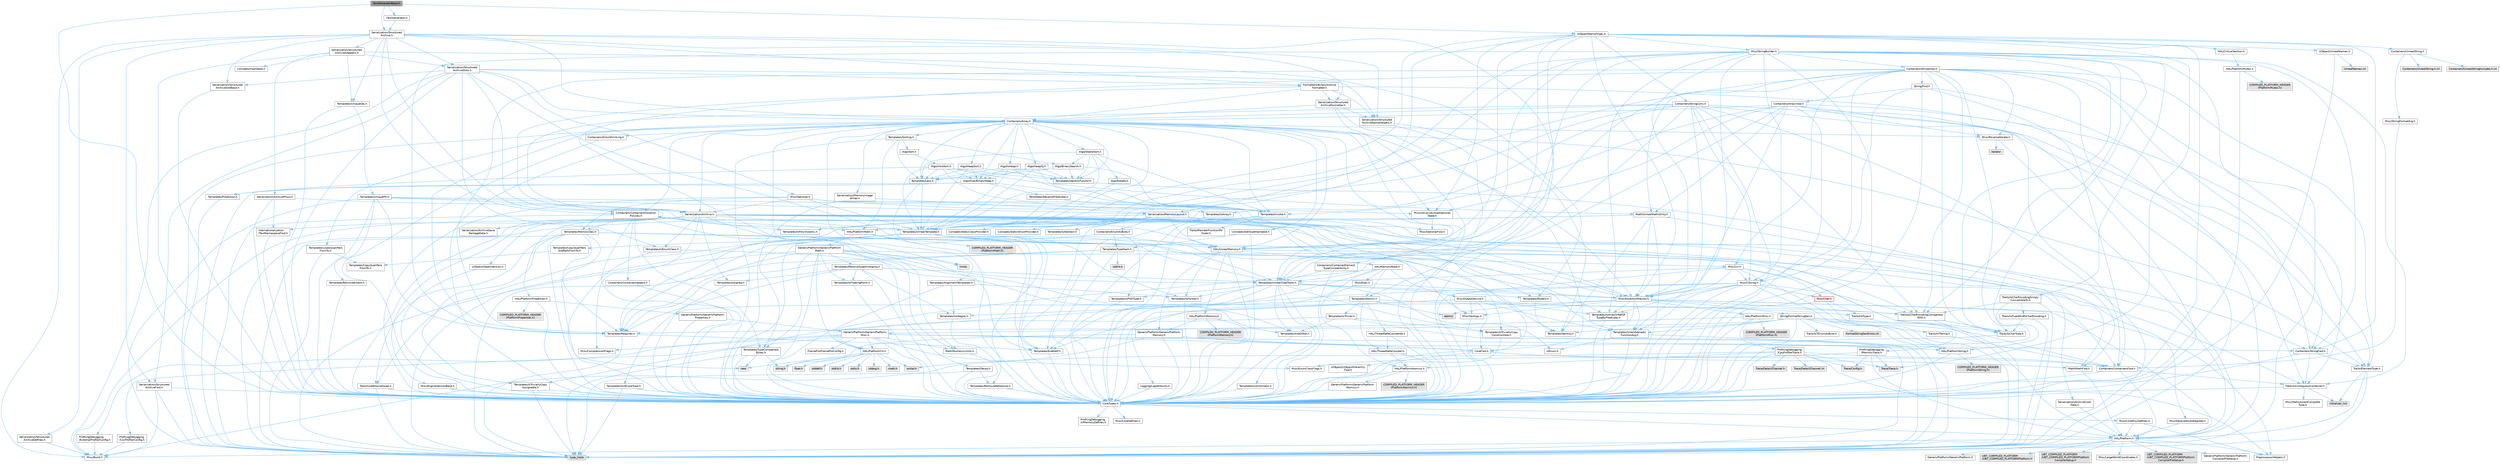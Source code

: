 digraph "TextGeneratorBase.h"
{
 // INTERACTIVE_SVG=YES
 // LATEX_PDF_SIZE
  bgcolor="transparent";
  edge [fontname=Helvetica,fontsize=10,labelfontname=Helvetica,labelfontsize=10];
  node [fontname=Helvetica,fontsize=10,shape=box,height=0.2,width=0.4];
  Node1 [id="Node000001",label="TextGeneratorBase.h",height=0.2,width=0.4,color="gray40", fillcolor="grey60", style="filled", fontcolor="black",tooltip=" "];
  Node1 -> Node2 [id="edge1_Node000001_Node000002",color="steelblue1",style="solid",tooltip=" "];
  Node2 [id="Node000002",label="CoreTypes.h",height=0.2,width=0.4,color="grey40", fillcolor="white", style="filled",URL="$dc/dec/CoreTypes_8h.html",tooltip=" "];
  Node2 -> Node3 [id="edge2_Node000002_Node000003",color="steelblue1",style="solid",tooltip=" "];
  Node3 [id="Node000003",label="HAL/Platform.h",height=0.2,width=0.4,color="grey40", fillcolor="white", style="filled",URL="$d9/dd0/Platform_8h.html",tooltip=" "];
  Node3 -> Node4 [id="edge3_Node000003_Node000004",color="steelblue1",style="solid",tooltip=" "];
  Node4 [id="Node000004",label="Misc/Build.h",height=0.2,width=0.4,color="grey40", fillcolor="white", style="filled",URL="$d3/dbb/Build_8h.html",tooltip=" "];
  Node3 -> Node5 [id="edge4_Node000003_Node000005",color="steelblue1",style="solid",tooltip=" "];
  Node5 [id="Node000005",label="Misc/LargeWorldCoordinates.h",height=0.2,width=0.4,color="grey40", fillcolor="white", style="filled",URL="$d2/dcb/LargeWorldCoordinates_8h.html",tooltip=" "];
  Node3 -> Node6 [id="edge5_Node000003_Node000006",color="steelblue1",style="solid",tooltip=" "];
  Node6 [id="Node000006",label="type_traits",height=0.2,width=0.4,color="grey60", fillcolor="#E0E0E0", style="filled",tooltip=" "];
  Node3 -> Node7 [id="edge6_Node000003_Node000007",color="steelblue1",style="solid",tooltip=" "];
  Node7 [id="Node000007",label="PreprocessorHelpers.h",height=0.2,width=0.4,color="grey40", fillcolor="white", style="filled",URL="$db/ddb/PreprocessorHelpers_8h.html",tooltip=" "];
  Node3 -> Node8 [id="edge7_Node000003_Node000008",color="steelblue1",style="solid",tooltip=" "];
  Node8 [id="Node000008",label="UBT_COMPILED_PLATFORM\l/UBT_COMPILED_PLATFORMPlatform\lCompilerPreSetup.h",height=0.2,width=0.4,color="grey60", fillcolor="#E0E0E0", style="filled",tooltip=" "];
  Node3 -> Node9 [id="edge8_Node000003_Node000009",color="steelblue1",style="solid",tooltip=" "];
  Node9 [id="Node000009",label="GenericPlatform/GenericPlatform\lCompilerPreSetup.h",height=0.2,width=0.4,color="grey40", fillcolor="white", style="filled",URL="$d9/dc8/GenericPlatformCompilerPreSetup_8h.html",tooltip=" "];
  Node3 -> Node10 [id="edge9_Node000003_Node000010",color="steelblue1",style="solid",tooltip=" "];
  Node10 [id="Node000010",label="GenericPlatform/GenericPlatform.h",height=0.2,width=0.4,color="grey40", fillcolor="white", style="filled",URL="$d6/d84/GenericPlatform_8h.html",tooltip=" "];
  Node3 -> Node11 [id="edge10_Node000003_Node000011",color="steelblue1",style="solid",tooltip=" "];
  Node11 [id="Node000011",label="UBT_COMPILED_PLATFORM\l/UBT_COMPILED_PLATFORMPlatform.h",height=0.2,width=0.4,color="grey60", fillcolor="#E0E0E0", style="filled",tooltip=" "];
  Node3 -> Node12 [id="edge11_Node000003_Node000012",color="steelblue1",style="solid",tooltip=" "];
  Node12 [id="Node000012",label="UBT_COMPILED_PLATFORM\l/UBT_COMPILED_PLATFORMPlatform\lCompilerSetup.h",height=0.2,width=0.4,color="grey60", fillcolor="#E0E0E0", style="filled",tooltip=" "];
  Node2 -> Node13 [id="edge12_Node000002_Node000013",color="steelblue1",style="solid",tooltip=" "];
  Node13 [id="Node000013",label="ProfilingDebugging\l/UMemoryDefines.h",height=0.2,width=0.4,color="grey40", fillcolor="white", style="filled",URL="$d2/da2/UMemoryDefines_8h.html",tooltip=" "];
  Node2 -> Node14 [id="edge13_Node000002_Node000014",color="steelblue1",style="solid",tooltip=" "];
  Node14 [id="Node000014",label="Misc/CoreMiscDefines.h",height=0.2,width=0.4,color="grey40", fillcolor="white", style="filled",URL="$da/d38/CoreMiscDefines_8h.html",tooltip=" "];
  Node14 -> Node3 [id="edge14_Node000014_Node000003",color="steelblue1",style="solid",tooltip=" "];
  Node14 -> Node7 [id="edge15_Node000014_Node000007",color="steelblue1",style="solid",tooltip=" "];
  Node2 -> Node15 [id="edge16_Node000002_Node000015",color="steelblue1",style="solid",tooltip=" "];
  Node15 [id="Node000015",label="Misc/CoreDefines.h",height=0.2,width=0.4,color="grey40", fillcolor="white", style="filled",URL="$d3/dd2/CoreDefines_8h.html",tooltip=" "];
  Node1 -> Node16 [id="edge17_Node000001_Node000016",color="steelblue1",style="solid",tooltip=" "];
  Node16 [id="Node000016",label="ITextGenerator.h",height=0.2,width=0.4,color="grey40", fillcolor="white", style="filled",URL="$dc/d32/ITextGenerator_8h.html",tooltip=" "];
  Node16 -> Node17 [id="edge18_Node000016_Node000017",color="steelblue1",style="solid",tooltip=" "];
  Node17 [id="Node000017",label="Serialization/Structured\lArchive.h",height=0.2,width=0.4,color="grey40", fillcolor="white", style="filled",URL="$d9/d1e/StructuredArchive_8h.html",tooltip=" "];
  Node17 -> Node18 [id="edge19_Node000017_Node000018",color="steelblue1",style="solid",tooltip=" "];
  Node18 [id="Node000018",label="Containers/Array.h",height=0.2,width=0.4,color="grey40", fillcolor="white", style="filled",URL="$df/dd0/Array_8h.html",tooltip=" "];
  Node18 -> Node2 [id="edge20_Node000018_Node000002",color="steelblue1",style="solid",tooltip=" "];
  Node18 -> Node19 [id="edge21_Node000018_Node000019",color="steelblue1",style="solid",tooltip=" "];
  Node19 [id="Node000019",label="Misc/AssertionMacros.h",height=0.2,width=0.4,color="grey40", fillcolor="white", style="filled",URL="$d0/dfa/AssertionMacros_8h.html",tooltip=" "];
  Node19 -> Node2 [id="edge22_Node000019_Node000002",color="steelblue1",style="solid",tooltip=" "];
  Node19 -> Node3 [id="edge23_Node000019_Node000003",color="steelblue1",style="solid",tooltip=" "];
  Node19 -> Node20 [id="edge24_Node000019_Node000020",color="steelblue1",style="solid",tooltip=" "];
  Node20 [id="Node000020",label="HAL/PlatformMisc.h",height=0.2,width=0.4,color="grey40", fillcolor="white", style="filled",URL="$d0/df5/PlatformMisc_8h.html",tooltip=" "];
  Node20 -> Node2 [id="edge25_Node000020_Node000002",color="steelblue1",style="solid",tooltip=" "];
  Node20 -> Node21 [id="edge26_Node000020_Node000021",color="steelblue1",style="solid",tooltip=" "];
  Node21 [id="Node000021",label="GenericPlatform/GenericPlatform\lMisc.h",height=0.2,width=0.4,color="grey40", fillcolor="white", style="filled",URL="$db/d9a/GenericPlatformMisc_8h.html",tooltip=" "];
  Node21 -> Node22 [id="edge27_Node000021_Node000022",color="steelblue1",style="solid",tooltip=" "];
  Node22 [id="Node000022",label="Containers/StringFwd.h",height=0.2,width=0.4,color="grey40", fillcolor="white", style="filled",URL="$df/d37/StringFwd_8h.html",tooltip=" "];
  Node22 -> Node2 [id="edge28_Node000022_Node000002",color="steelblue1",style="solid",tooltip=" "];
  Node22 -> Node23 [id="edge29_Node000022_Node000023",color="steelblue1",style="solid",tooltip=" "];
  Node23 [id="Node000023",label="Traits/ElementType.h",height=0.2,width=0.4,color="grey40", fillcolor="white", style="filled",URL="$d5/d4f/ElementType_8h.html",tooltip=" "];
  Node23 -> Node3 [id="edge30_Node000023_Node000003",color="steelblue1",style="solid",tooltip=" "];
  Node23 -> Node24 [id="edge31_Node000023_Node000024",color="steelblue1",style="solid",tooltip=" "];
  Node24 [id="Node000024",label="initializer_list",height=0.2,width=0.4,color="grey60", fillcolor="#E0E0E0", style="filled",tooltip=" "];
  Node23 -> Node6 [id="edge32_Node000023_Node000006",color="steelblue1",style="solid",tooltip=" "];
  Node22 -> Node25 [id="edge33_Node000022_Node000025",color="steelblue1",style="solid",tooltip=" "];
  Node25 [id="Node000025",label="Traits/IsContiguousContainer.h",height=0.2,width=0.4,color="grey40", fillcolor="white", style="filled",URL="$d5/d3c/IsContiguousContainer_8h.html",tooltip=" "];
  Node25 -> Node2 [id="edge34_Node000025_Node000002",color="steelblue1",style="solid",tooltip=" "];
  Node25 -> Node26 [id="edge35_Node000025_Node000026",color="steelblue1",style="solid",tooltip=" "];
  Node26 [id="Node000026",label="Misc/StaticAssertComplete\lType.h",height=0.2,width=0.4,color="grey40", fillcolor="white", style="filled",URL="$d5/d4e/StaticAssertCompleteType_8h.html",tooltip=" "];
  Node25 -> Node24 [id="edge36_Node000025_Node000024",color="steelblue1",style="solid",tooltip=" "];
  Node21 -> Node27 [id="edge37_Node000021_Node000027",color="steelblue1",style="solid",tooltip=" "];
  Node27 [id="Node000027",label="CoreFwd.h",height=0.2,width=0.4,color="grey40", fillcolor="white", style="filled",URL="$d1/d1e/CoreFwd_8h.html",tooltip=" "];
  Node27 -> Node2 [id="edge38_Node000027_Node000002",color="steelblue1",style="solid",tooltip=" "];
  Node27 -> Node28 [id="edge39_Node000027_Node000028",color="steelblue1",style="solid",tooltip=" "];
  Node28 [id="Node000028",label="Containers/ContainersFwd.h",height=0.2,width=0.4,color="grey40", fillcolor="white", style="filled",URL="$d4/d0a/ContainersFwd_8h.html",tooltip=" "];
  Node28 -> Node3 [id="edge40_Node000028_Node000003",color="steelblue1",style="solid",tooltip=" "];
  Node28 -> Node2 [id="edge41_Node000028_Node000002",color="steelblue1",style="solid",tooltip=" "];
  Node28 -> Node25 [id="edge42_Node000028_Node000025",color="steelblue1",style="solid",tooltip=" "];
  Node27 -> Node29 [id="edge43_Node000027_Node000029",color="steelblue1",style="solid",tooltip=" "];
  Node29 [id="Node000029",label="Math/MathFwd.h",height=0.2,width=0.4,color="grey40", fillcolor="white", style="filled",URL="$d2/d10/MathFwd_8h.html",tooltip=" "];
  Node29 -> Node3 [id="edge44_Node000029_Node000003",color="steelblue1",style="solid",tooltip=" "];
  Node27 -> Node30 [id="edge45_Node000027_Node000030",color="steelblue1",style="solid",tooltip=" "];
  Node30 [id="Node000030",label="UObject/UObjectHierarchy\lFwd.h",height=0.2,width=0.4,color="grey40", fillcolor="white", style="filled",URL="$d3/d13/UObjectHierarchyFwd_8h.html",tooltip=" "];
  Node21 -> Node2 [id="edge46_Node000021_Node000002",color="steelblue1",style="solid",tooltip=" "];
  Node21 -> Node31 [id="edge47_Node000021_Node000031",color="steelblue1",style="solid",tooltip=" "];
  Node31 [id="Node000031",label="FramePro/FrameProConfig.h",height=0.2,width=0.4,color="grey40", fillcolor="white", style="filled",URL="$d7/d90/FrameProConfig_8h.html",tooltip=" "];
  Node21 -> Node32 [id="edge48_Node000021_Node000032",color="steelblue1",style="solid",tooltip=" "];
  Node32 [id="Node000032",label="HAL/PlatformCrt.h",height=0.2,width=0.4,color="grey40", fillcolor="white", style="filled",URL="$d8/d75/PlatformCrt_8h.html",tooltip=" "];
  Node32 -> Node33 [id="edge49_Node000032_Node000033",color="steelblue1",style="solid",tooltip=" "];
  Node33 [id="Node000033",label="new",height=0.2,width=0.4,color="grey60", fillcolor="#E0E0E0", style="filled",tooltip=" "];
  Node32 -> Node34 [id="edge50_Node000032_Node000034",color="steelblue1",style="solid",tooltip=" "];
  Node34 [id="Node000034",label="wchar.h",height=0.2,width=0.4,color="grey60", fillcolor="#E0E0E0", style="filled",tooltip=" "];
  Node32 -> Node35 [id="edge51_Node000032_Node000035",color="steelblue1",style="solid",tooltip=" "];
  Node35 [id="Node000035",label="stddef.h",height=0.2,width=0.4,color="grey60", fillcolor="#E0E0E0", style="filled",tooltip=" "];
  Node32 -> Node36 [id="edge52_Node000032_Node000036",color="steelblue1",style="solid",tooltip=" "];
  Node36 [id="Node000036",label="stdlib.h",height=0.2,width=0.4,color="grey60", fillcolor="#E0E0E0", style="filled",tooltip=" "];
  Node32 -> Node37 [id="edge53_Node000032_Node000037",color="steelblue1",style="solid",tooltip=" "];
  Node37 [id="Node000037",label="stdio.h",height=0.2,width=0.4,color="grey60", fillcolor="#E0E0E0", style="filled",tooltip=" "];
  Node32 -> Node38 [id="edge54_Node000032_Node000038",color="steelblue1",style="solid",tooltip=" "];
  Node38 [id="Node000038",label="stdarg.h",height=0.2,width=0.4,color="grey60", fillcolor="#E0E0E0", style="filled",tooltip=" "];
  Node32 -> Node39 [id="edge55_Node000032_Node000039",color="steelblue1",style="solid",tooltip=" "];
  Node39 [id="Node000039",label="math.h",height=0.2,width=0.4,color="grey60", fillcolor="#E0E0E0", style="filled",tooltip=" "];
  Node32 -> Node40 [id="edge56_Node000032_Node000040",color="steelblue1",style="solid",tooltip=" "];
  Node40 [id="Node000040",label="float.h",height=0.2,width=0.4,color="grey60", fillcolor="#E0E0E0", style="filled",tooltip=" "];
  Node32 -> Node41 [id="edge57_Node000032_Node000041",color="steelblue1",style="solid",tooltip=" "];
  Node41 [id="Node000041",label="string.h",height=0.2,width=0.4,color="grey60", fillcolor="#E0E0E0", style="filled",tooltip=" "];
  Node21 -> Node42 [id="edge58_Node000021_Node000042",color="steelblue1",style="solid",tooltip=" "];
  Node42 [id="Node000042",label="Math/NumericLimits.h",height=0.2,width=0.4,color="grey40", fillcolor="white", style="filled",URL="$df/d1b/NumericLimits_8h.html",tooltip=" "];
  Node42 -> Node2 [id="edge59_Node000042_Node000002",color="steelblue1",style="solid",tooltip=" "];
  Node21 -> Node43 [id="edge60_Node000021_Node000043",color="steelblue1",style="solid",tooltip=" "];
  Node43 [id="Node000043",label="Misc/CompressionFlags.h",height=0.2,width=0.4,color="grey40", fillcolor="white", style="filled",URL="$d9/d76/CompressionFlags_8h.html",tooltip=" "];
  Node21 -> Node44 [id="edge61_Node000021_Node000044",color="steelblue1",style="solid",tooltip=" "];
  Node44 [id="Node000044",label="Misc/EnumClassFlags.h",height=0.2,width=0.4,color="grey40", fillcolor="white", style="filled",URL="$d8/de7/EnumClassFlags_8h.html",tooltip=" "];
  Node21 -> Node45 [id="edge62_Node000021_Node000045",color="steelblue1",style="solid",tooltip=" "];
  Node45 [id="Node000045",label="ProfilingDebugging\l/CsvProfilerConfig.h",height=0.2,width=0.4,color="grey40", fillcolor="white", style="filled",URL="$d3/d88/CsvProfilerConfig_8h.html",tooltip=" "];
  Node45 -> Node4 [id="edge63_Node000045_Node000004",color="steelblue1",style="solid",tooltip=" "];
  Node21 -> Node46 [id="edge64_Node000021_Node000046",color="steelblue1",style="solid",tooltip=" "];
  Node46 [id="Node000046",label="ProfilingDebugging\l/ExternalProfilerConfig.h",height=0.2,width=0.4,color="grey40", fillcolor="white", style="filled",URL="$d3/dbb/ExternalProfilerConfig_8h.html",tooltip=" "];
  Node46 -> Node4 [id="edge65_Node000046_Node000004",color="steelblue1",style="solid",tooltip=" "];
  Node20 -> Node47 [id="edge66_Node000020_Node000047",color="steelblue1",style="solid",tooltip=" "];
  Node47 [id="Node000047",label="COMPILED_PLATFORM_HEADER\l(PlatformMisc.h)",height=0.2,width=0.4,color="grey60", fillcolor="#E0E0E0", style="filled",tooltip=" "];
  Node20 -> Node48 [id="edge67_Node000020_Node000048",color="steelblue1",style="solid",tooltip=" "];
  Node48 [id="Node000048",label="ProfilingDebugging\l/CpuProfilerTrace.h",height=0.2,width=0.4,color="grey40", fillcolor="white", style="filled",URL="$da/dcb/CpuProfilerTrace_8h.html",tooltip=" "];
  Node48 -> Node2 [id="edge68_Node000048_Node000002",color="steelblue1",style="solid",tooltip=" "];
  Node48 -> Node28 [id="edge69_Node000048_Node000028",color="steelblue1",style="solid",tooltip=" "];
  Node48 -> Node49 [id="edge70_Node000048_Node000049",color="steelblue1",style="solid",tooltip=" "];
  Node49 [id="Node000049",label="HAL/PlatformAtomics.h",height=0.2,width=0.4,color="grey40", fillcolor="white", style="filled",URL="$d3/d36/PlatformAtomics_8h.html",tooltip=" "];
  Node49 -> Node2 [id="edge71_Node000049_Node000002",color="steelblue1",style="solid",tooltip=" "];
  Node49 -> Node50 [id="edge72_Node000049_Node000050",color="steelblue1",style="solid",tooltip=" "];
  Node50 [id="Node000050",label="GenericPlatform/GenericPlatform\lAtomics.h",height=0.2,width=0.4,color="grey40", fillcolor="white", style="filled",URL="$da/d72/GenericPlatformAtomics_8h.html",tooltip=" "];
  Node50 -> Node2 [id="edge73_Node000050_Node000002",color="steelblue1",style="solid",tooltip=" "];
  Node49 -> Node51 [id="edge74_Node000049_Node000051",color="steelblue1",style="solid",tooltip=" "];
  Node51 [id="Node000051",label="COMPILED_PLATFORM_HEADER\l(PlatformAtomics.h)",height=0.2,width=0.4,color="grey60", fillcolor="#E0E0E0", style="filled",tooltip=" "];
  Node48 -> Node7 [id="edge75_Node000048_Node000007",color="steelblue1",style="solid",tooltip=" "];
  Node48 -> Node4 [id="edge76_Node000048_Node000004",color="steelblue1",style="solid",tooltip=" "];
  Node48 -> Node52 [id="edge77_Node000048_Node000052",color="steelblue1",style="solid",tooltip=" "];
  Node52 [id="Node000052",label="Trace/Config.h",height=0.2,width=0.4,color="grey60", fillcolor="#E0E0E0", style="filled",tooltip=" "];
  Node48 -> Node53 [id="edge78_Node000048_Node000053",color="steelblue1",style="solid",tooltip=" "];
  Node53 [id="Node000053",label="Trace/Detail/Channel.h",height=0.2,width=0.4,color="grey60", fillcolor="#E0E0E0", style="filled",tooltip=" "];
  Node48 -> Node54 [id="edge79_Node000048_Node000054",color="steelblue1",style="solid",tooltip=" "];
  Node54 [id="Node000054",label="Trace/Detail/Channel.inl",height=0.2,width=0.4,color="grey60", fillcolor="#E0E0E0", style="filled",tooltip=" "];
  Node48 -> Node55 [id="edge80_Node000048_Node000055",color="steelblue1",style="solid",tooltip=" "];
  Node55 [id="Node000055",label="Trace/Trace.h",height=0.2,width=0.4,color="grey60", fillcolor="#E0E0E0", style="filled",tooltip=" "];
  Node19 -> Node7 [id="edge81_Node000019_Node000007",color="steelblue1",style="solid",tooltip=" "];
  Node19 -> Node56 [id="edge82_Node000019_Node000056",color="steelblue1",style="solid",tooltip=" "];
  Node56 [id="Node000056",label="Templates/EnableIf.h",height=0.2,width=0.4,color="grey40", fillcolor="white", style="filled",URL="$d7/d60/EnableIf_8h.html",tooltip=" "];
  Node56 -> Node2 [id="edge83_Node000056_Node000002",color="steelblue1",style="solid",tooltip=" "];
  Node19 -> Node57 [id="edge84_Node000019_Node000057",color="steelblue1",style="solid",tooltip=" "];
  Node57 [id="Node000057",label="Templates/IsArrayOrRefOf\lTypeByPredicate.h",height=0.2,width=0.4,color="grey40", fillcolor="white", style="filled",URL="$d6/da1/IsArrayOrRefOfTypeByPredicate_8h.html",tooltip=" "];
  Node57 -> Node2 [id="edge85_Node000057_Node000002",color="steelblue1",style="solid",tooltip=" "];
  Node19 -> Node58 [id="edge86_Node000019_Node000058",color="steelblue1",style="solid",tooltip=" "];
  Node58 [id="Node000058",label="Templates/IsValidVariadic\lFunctionArg.h",height=0.2,width=0.4,color="grey40", fillcolor="white", style="filled",URL="$d0/dc8/IsValidVariadicFunctionArg_8h.html",tooltip=" "];
  Node58 -> Node2 [id="edge87_Node000058_Node000002",color="steelblue1",style="solid",tooltip=" "];
  Node58 -> Node59 [id="edge88_Node000058_Node000059",color="steelblue1",style="solid",tooltip=" "];
  Node59 [id="Node000059",label="IsEnum.h",height=0.2,width=0.4,color="grey40", fillcolor="white", style="filled",URL="$d4/de5/IsEnum_8h.html",tooltip=" "];
  Node58 -> Node6 [id="edge89_Node000058_Node000006",color="steelblue1",style="solid",tooltip=" "];
  Node19 -> Node60 [id="edge90_Node000019_Node000060",color="steelblue1",style="solid",tooltip=" "];
  Node60 [id="Node000060",label="Traits/IsCharEncodingCompatible\lWith.h",height=0.2,width=0.4,color="grey40", fillcolor="white", style="filled",URL="$df/dd1/IsCharEncodingCompatibleWith_8h.html",tooltip=" "];
  Node60 -> Node6 [id="edge91_Node000060_Node000006",color="steelblue1",style="solid",tooltip=" "];
  Node60 -> Node61 [id="edge92_Node000060_Node000061",color="steelblue1",style="solid",tooltip=" "];
  Node61 [id="Node000061",label="Traits/IsCharType.h",height=0.2,width=0.4,color="grey40", fillcolor="white", style="filled",URL="$db/d51/IsCharType_8h.html",tooltip=" "];
  Node61 -> Node2 [id="edge93_Node000061_Node000002",color="steelblue1",style="solid",tooltip=" "];
  Node19 -> Node62 [id="edge94_Node000019_Node000062",color="steelblue1",style="solid",tooltip=" "];
  Node62 [id="Node000062",label="Misc/VarArgs.h",height=0.2,width=0.4,color="grey40", fillcolor="white", style="filled",URL="$d5/d6f/VarArgs_8h.html",tooltip=" "];
  Node62 -> Node2 [id="edge95_Node000062_Node000002",color="steelblue1",style="solid",tooltip=" "];
  Node19 -> Node63 [id="edge96_Node000019_Node000063",color="steelblue1",style="solid",tooltip=" "];
  Node63 [id="Node000063",label="String/FormatStringSan.h",height=0.2,width=0.4,color="grey40", fillcolor="white", style="filled",URL="$d3/d8b/FormatStringSan_8h.html",tooltip=" "];
  Node63 -> Node6 [id="edge97_Node000063_Node000006",color="steelblue1",style="solid",tooltip=" "];
  Node63 -> Node2 [id="edge98_Node000063_Node000002",color="steelblue1",style="solid",tooltip=" "];
  Node63 -> Node64 [id="edge99_Node000063_Node000064",color="steelblue1",style="solid",tooltip=" "];
  Node64 [id="Node000064",label="Templates/Requires.h",height=0.2,width=0.4,color="grey40", fillcolor="white", style="filled",URL="$dc/d96/Requires_8h.html",tooltip=" "];
  Node64 -> Node56 [id="edge100_Node000064_Node000056",color="steelblue1",style="solid",tooltip=" "];
  Node64 -> Node6 [id="edge101_Node000064_Node000006",color="steelblue1",style="solid",tooltip=" "];
  Node63 -> Node65 [id="edge102_Node000063_Node000065",color="steelblue1",style="solid",tooltip=" "];
  Node65 [id="Node000065",label="Templates/Identity.h",height=0.2,width=0.4,color="grey40", fillcolor="white", style="filled",URL="$d0/dd5/Identity_8h.html",tooltip=" "];
  Node63 -> Node58 [id="edge103_Node000063_Node000058",color="steelblue1",style="solid",tooltip=" "];
  Node63 -> Node61 [id="edge104_Node000063_Node000061",color="steelblue1",style="solid",tooltip=" "];
  Node63 -> Node66 [id="edge105_Node000063_Node000066",color="steelblue1",style="solid",tooltip=" "];
  Node66 [id="Node000066",label="Traits/IsTEnumAsByte.h",height=0.2,width=0.4,color="grey40", fillcolor="white", style="filled",URL="$d1/de6/IsTEnumAsByte_8h.html",tooltip=" "];
  Node63 -> Node67 [id="edge106_Node000063_Node000067",color="steelblue1",style="solid",tooltip=" "];
  Node67 [id="Node000067",label="Traits/IsTString.h",height=0.2,width=0.4,color="grey40", fillcolor="white", style="filled",URL="$d0/df8/IsTString_8h.html",tooltip=" "];
  Node67 -> Node28 [id="edge107_Node000067_Node000028",color="steelblue1",style="solid",tooltip=" "];
  Node63 -> Node28 [id="edge108_Node000063_Node000028",color="steelblue1",style="solid",tooltip=" "];
  Node63 -> Node68 [id="edge109_Node000063_Node000068",color="steelblue1",style="solid",tooltip=" "];
  Node68 [id="Node000068",label="FormatStringSanErrors.inl",height=0.2,width=0.4,color="grey60", fillcolor="#E0E0E0", style="filled",tooltip=" "];
  Node19 -> Node69 [id="edge110_Node000019_Node000069",color="steelblue1",style="solid",tooltip=" "];
  Node69 [id="Node000069",label="atomic",height=0.2,width=0.4,color="grey60", fillcolor="#E0E0E0", style="filled",tooltip=" "];
  Node18 -> Node70 [id="edge111_Node000018_Node000070",color="steelblue1",style="solid",tooltip=" "];
  Node70 [id="Node000070",label="Misc/IntrusiveUnsetOptional\lState.h",height=0.2,width=0.4,color="grey40", fillcolor="white", style="filled",URL="$d2/d0a/IntrusiveUnsetOptionalState_8h.html",tooltip=" "];
  Node70 -> Node71 [id="edge112_Node000070_Node000071",color="steelblue1",style="solid",tooltip=" "];
  Node71 [id="Node000071",label="Misc/OptionalFwd.h",height=0.2,width=0.4,color="grey40", fillcolor="white", style="filled",URL="$dc/d50/OptionalFwd_8h.html",tooltip=" "];
  Node18 -> Node72 [id="edge113_Node000018_Node000072",color="steelblue1",style="solid",tooltip=" "];
  Node72 [id="Node000072",label="Misc/ReverseIterate.h",height=0.2,width=0.4,color="grey40", fillcolor="white", style="filled",URL="$db/de3/ReverseIterate_8h.html",tooltip=" "];
  Node72 -> Node3 [id="edge114_Node000072_Node000003",color="steelblue1",style="solid",tooltip=" "];
  Node72 -> Node73 [id="edge115_Node000072_Node000073",color="steelblue1",style="solid",tooltip=" "];
  Node73 [id="Node000073",label="iterator",height=0.2,width=0.4,color="grey60", fillcolor="#E0E0E0", style="filled",tooltip=" "];
  Node18 -> Node74 [id="edge116_Node000018_Node000074",color="steelblue1",style="solid",tooltip=" "];
  Node74 [id="Node000074",label="HAL/UnrealMemory.h",height=0.2,width=0.4,color="grey40", fillcolor="white", style="filled",URL="$d9/d96/UnrealMemory_8h.html",tooltip=" "];
  Node74 -> Node2 [id="edge117_Node000074_Node000002",color="steelblue1",style="solid",tooltip=" "];
  Node74 -> Node75 [id="edge118_Node000074_Node000075",color="steelblue1",style="solid",tooltip=" "];
  Node75 [id="Node000075",label="GenericPlatform/GenericPlatform\lMemory.h",height=0.2,width=0.4,color="grey40", fillcolor="white", style="filled",URL="$dd/d22/GenericPlatformMemory_8h.html",tooltip=" "];
  Node75 -> Node27 [id="edge119_Node000075_Node000027",color="steelblue1",style="solid",tooltip=" "];
  Node75 -> Node2 [id="edge120_Node000075_Node000002",color="steelblue1",style="solid",tooltip=" "];
  Node75 -> Node76 [id="edge121_Node000075_Node000076",color="steelblue1",style="solid",tooltip=" "];
  Node76 [id="Node000076",label="HAL/PlatformString.h",height=0.2,width=0.4,color="grey40", fillcolor="white", style="filled",URL="$db/db5/PlatformString_8h.html",tooltip=" "];
  Node76 -> Node2 [id="edge122_Node000076_Node000002",color="steelblue1",style="solid",tooltip=" "];
  Node76 -> Node77 [id="edge123_Node000076_Node000077",color="steelblue1",style="solid",tooltip=" "];
  Node77 [id="Node000077",label="COMPILED_PLATFORM_HEADER\l(PlatformString.h)",height=0.2,width=0.4,color="grey60", fillcolor="#E0E0E0", style="filled",tooltip=" "];
  Node75 -> Node41 [id="edge124_Node000075_Node000041",color="steelblue1",style="solid",tooltip=" "];
  Node75 -> Node34 [id="edge125_Node000075_Node000034",color="steelblue1",style="solid",tooltip=" "];
  Node74 -> Node78 [id="edge126_Node000074_Node000078",color="steelblue1",style="solid",tooltip=" "];
  Node78 [id="Node000078",label="HAL/MemoryBase.h",height=0.2,width=0.4,color="grey40", fillcolor="white", style="filled",URL="$d6/d9f/MemoryBase_8h.html",tooltip=" "];
  Node78 -> Node2 [id="edge127_Node000078_Node000002",color="steelblue1",style="solid",tooltip=" "];
  Node78 -> Node49 [id="edge128_Node000078_Node000049",color="steelblue1",style="solid",tooltip=" "];
  Node78 -> Node32 [id="edge129_Node000078_Node000032",color="steelblue1",style="solid",tooltip=" "];
  Node78 -> Node79 [id="edge130_Node000078_Node000079",color="steelblue1",style="solid",tooltip=" "];
  Node79 [id="Node000079",label="Misc/Exec.h",height=0.2,width=0.4,color="grey40", fillcolor="white", style="filled",URL="$de/ddb/Exec_8h.html",tooltip=" "];
  Node79 -> Node2 [id="edge131_Node000079_Node000002",color="steelblue1",style="solid",tooltip=" "];
  Node79 -> Node19 [id="edge132_Node000079_Node000019",color="steelblue1",style="solid",tooltip=" "];
  Node78 -> Node80 [id="edge133_Node000078_Node000080",color="steelblue1",style="solid",tooltip=" "];
  Node80 [id="Node000080",label="Misc/OutputDevice.h",height=0.2,width=0.4,color="grey40", fillcolor="white", style="filled",URL="$d7/d32/OutputDevice_8h.html",tooltip=" "];
  Node80 -> Node27 [id="edge134_Node000080_Node000027",color="steelblue1",style="solid",tooltip=" "];
  Node80 -> Node2 [id="edge135_Node000080_Node000002",color="steelblue1",style="solid",tooltip=" "];
  Node80 -> Node81 [id="edge136_Node000080_Node000081",color="steelblue1",style="solid",tooltip=" "];
  Node81 [id="Node000081",label="Logging/LogVerbosity.h",height=0.2,width=0.4,color="grey40", fillcolor="white", style="filled",URL="$d2/d8f/LogVerbosity_8h.html",tooltip=" "];
  Node81 -> Node2 [id="edge137_Node000081_Node000002",color="steelblue1",style="solid",tooltip=" "];
  Node80 -> Node62 [id="edge138_Node000080_Node000062",color="steelblue1",style="solid",tooltip=" "];
  Node80 -> Node57 [id="edge139_Node000080_Node000057",color="steelblue1",style="solid",tooltip=" "];
  Node80 -> Node58 [id="edge140_Node000080_Node000058",color="steelblue1",style="solid",tooltip=" "];
  Node80 -> Node60 [id="edge141_Node000080_Node000060",color="steelblue1",style="solid",tooltip=" "];
  Node78 -> Node82 [id="edge142_Node000078_Node000082",color="steelblue1",style="solid",tooltip=" "];
  Node82 [id="Node000082",label="Templates/Atomic.h",height=0.2,width=0.4,color="grey40", fillcolor="white", style="filled",URL="$d3/d91/Atomic_8h.html",tooltip=" "];
  Node82 -> Node83 [id="edge143_Node000082_Node000083",color="steelblue1",style="solid",tooltip=" "];
  Node83 [id="Node000083",label="HAL/ThreadSafeCounter.h",height=0.2,width=0.4,color="grey40", fillcolor="white", style="filled",URL="$dc/dc9/ThreadSafeCounter_8h.html",tooltip=" "];
  Node83 -> Node2 [id="edge144_Node000083_Node000002",color="steelblue1",style="solid",tooltip=" "];
  Node83 -> Node49 [id="edge145_Node000083_Node000049",color="steelblue1",style="solid",tooltip=" "];
  Node82 -> Node84 [id="edge146_Node000082_Node000084",color="steelblue1",style="solid",tooltip=" "];
  Node84 [id="Node000084",label="HAL/ThreadSafeCounter64.h",height=0.2,width=0.4,color="grey40", fillcolor="white", style="filled",URL="$d0/d12/ThreadSafeCounter64_8h.html",tooltip=" "];
  Node84 -> Node2 [id="edge147_Node000084_Node000002",color="steelblue1",style="solid",tooltip=" "];
  Node84 -> Node83 [id="edge148_Node000084_Node000083",color="steelblue1",style="solid",tooltip=" "];
  Node82 -> Node85 [id="edge149_Node000082_Node000085",color="steelblue1",style="solid",tooltip=" "];
  Node85 [id="Node000085",label="Templates/IsIntegral.h",height=0.2,width=0.4,color="grey40", fillcolor="white", style="filled",URL="$da/d64/IsIntegral_8h.html",tooltip=" "];
  Node85 -> Node2 [id="edge150_Node000085_Node000002",color="steelblue1",style="solid",tooltip=" "];
  Node82 -> Node86 [id="edge151_Node000082_Node000086",color="steelblue1",style="solid",tooltip=" "];
  Node86 [id="Node000086",label="Templates/IsTrivial.h",height=0.2,width=0.4,color="grey40", fillcolor="white", style="filled",URL="$da/d4c/IsTrivial_8h.html",tooltip=" "];
  Node86 -> Node87 [id="edge152_Node000086_Node000087",color="steelblue1",style="solid",tooltip=" "];
  Node87 [id="Node000087",label="Templates/AndOrNot.h",height=0.2,width=0.4,color="grey40", fillcolor="white", style="filled",URL="$db/d0a/AndOrNot_8h.html",tooltip=" "];
  Node87 -> Node2 [id="edge153_Node000087_Node000002",color="steelblue1",style="solid",tooltip=" "];
  Node86 -> Node88 [id="edge154_Node000086_Node000088",color="steelblue1",style="solid",tooltip=" "];
  Node88 [id="Node000088",label="Templates/IsTriviallyCopy\lConstructible.h",height=0.2,width=0.4,color="grey40", fillcolor="white", style="filled",URL="$d3/d78/IsTriviallyCopyConstructible_8h.html",tooltip=" "];
  Node88 -> Node2 [id="edge155_Node000088_Node000002",color="steelblue1",style="solid",tooltip=" "];
  Node88 -> Node6 [id="edge156_Node000088_Node000006",color="steelblue1",style="solid",tooltip=" "];
  Node86 -> Node89 [id="edge157_Node000086_Node000089",color="steelblue1",style="solid",tooltip=" "];
  Node89 [id="Node000089",label="Templates/IsTriviallyCopy\lAssignable.h",height=0.2,width=0.4,color="grey40", fillcolor="white", style="filled",URL="$d2/df2/IsTriviallyCopyAssignable_8h.html",tooltip=" "];
  Node89 -> Node2 [id="edge158_Node000089_Node000002",color="steelblue1",style="solid",tooltip=" "];
  Node89 -> Node6 [id="edge159_Node000089_Node000006",color="steelblue1",style="solid",tooltip=" "];
  Node86 -> Node6 [id="edge160_Node000086_Node000006",color="steelblue1",style="solid",tooltip=" "];
  Node82 -> Node90 [id="edge161_Node000082_Node000090",color="steelblue1",style="solid",tooltip=" "];
  Node90 [id="Node000090",label="Traits/IntType.h",height=0.2,width=0.4,color="grey40", fillcolor="white", style="filled",URL="$d7/deb/IntType_8h.html",tooltip=" "];
  Node90 -> Node3 [id="edge162_Node000090_Node000003",color="steelblue1",style="solid",tooltip=" "];
  Node82 -> Node69 [id="edge163_Node000082_Node000069",color="steelblue1",style="solid",tooltip=" "];
  Node74 -> Node91 [id="edge164_Node000074_Node000091",color="steelblue1",style="solid",tooltip=" "];
  Node91 [id="Node000091",label="HAL/PlatformMemory.h",height=0.2,width=0.4,color="grey40", fillcolor="white", style="filled",URL="$de/d68/PlatformMemory_8h.html",tooltip=" "];
  Node91 -> Node2 [id="edge165_Node000091_Node000002",color="steelblue1",style="solid",tooltip=" "];
  Node91 -> Node75 [id="edge166_Node000091_Node000075",color="steelblue1",style="solid",tooltip=" "];
  Node91 -> Node92 [id="edge167_Node000091_Node000092",color="steelblue1",style="solid",tooltip=" "];
  Node92 [id="Node000092",label="COMPILED_PLATFORM_HEADER\l(PlatformMemory.h)",height=0.2,width=0.4,color="grey60", fillcolor="#E0E0E0", style="filled",tooltip=" "];
  Node74 -> Node93 [id="edge168_Node000074_Node000093",color="steelblue1",style="solid",tooltip=" "];
  Node93 [id="Node000093",label="ProfilingDebugging\l/MemoryTrace.h",height=0.2,width=0.4,color="grey40", fillcolor="white", style="filled",URL="$da/dd7/MemoryTrace_8h.html",tooltip=" "];
  Node93 -> Node3 [id="edge169_Node000093_Node000003",color="steelblue1",style="solid",tooltip=" "];
  Node93 -> Node44 [id="edge170_Node000093_Node000044",color="steelblue1",style="solid",tooltip=" "];
  Node93 -> Node52 [id="edge171_Node000093_Node000052",color="steelblue1",style="solid",tooltip=" "];
  Node93 -> Node55 [id="edge172_Node000093_Node000055",color="steelblue1",style="solid",tooltip=" "];
  Node74 -> Node94 [id="edge173_Node000074_Node000094",color="steelblue1",style="solid",tooltip=" "];
  Node94 [id="Node000094",label="Templates/IsPointer.h",height=0.2,width=0.4,color="grey40", fillcolor="white", style="filled",URL="$d7/d05/IsPointer_8h.html",tooltip=" "];
  Node94 -> Node2 [id="edge174_Node000094_Node000002",color="steelblue1",style="solid",tooltip=" "];
  Node18 -> Node95 [id="edge175_Node000018_Node000095",color="steelblue1",style="solid",tooltip=" "];
  Node95 [id="Node000095",label="Templates/UnrealTypeTraits.h",height=0.2,width=0.4,color="grey40", fillcolor="white", style="filled",URL="$d2/d2d/UnrealTypeTraits_8h.html",tooltip=" "];
  Node95 -> Node2 [id="edge176_Node000095_Node000002",color="steelblue1",style="solid",tooltip=" "];
  Node95 -> Node94 [id="edge177_Node000095_Node000094",color="steelblue1",style="solid",tooltip=" "];
  Node95 -> Node19 [id="edge178_Node000095_Node000019",color="steelblue1",style="solid",tooltip=" "];
  Node95 -> Node87 [id="edge179_Node000095_Node000087",color="steelblue1",style="solid",tooltip=" "];
  Node95 -> Node56 [id="edge180_Node000095_Node000056",color="steelblue1",style="solid",tooltip=" "];
  Node95 -> Node96 [id="edge181_Node000095_Node000096",color="steelblue1",style="solid",tooltip=" "];
  Node96 [id="Node000096",label="Templates/IsArithmetic.h",height=0.2,width=0.4,color="grey40", fillcolor="white", style="filled",URL="$d2/d5d/IsArithmetic_8h.html",tooltip=" "];
  Node96 -> Node2 [id="edge182_Node000096_Node000002",color="steelblue1",style="solid",tooltip=" "];
  Node95 -> Node59 [id="edge183_Node000095_Node000059",color="steelblue1",style="solid",tooltip=" "];
  Node95 -> Node97 [id="edge184_Node000095_Node000097",color="steelblue1",style="solid",tooltip=" "];
  Node97 [id="Node000097",label="Templates/Models.h",height=0.2,width=0.4,color="grey40", fillcolor="white", style="filled",URL="$d3/d0c/Models_8h.html",tooltip=" "];
  Node97 -> Node65 [id="edge185_Node000097_Node000065",color="steelblue1",style="solid",tooltip=" "];
  Node95 -> Node98 [id="edge186_Node000095_Node000098",color="steelblue1",style="solid",tooltip=" "];
  Node98 [id="Node000098",label="Templates/IsPODType.h",height=0.2,width=0.4,color="grey40", fillcolor="white", style="filled",URL="$d7/db1/IsPODType_8h.html",tooltip=" "];
  Node98 -> Node2 [id="edge187_Node000098_Node000002",color="steelblue1",style="solid",tooltip=" "];
  Node95 -> Node99 [id="edge188_Node000095_Node000099",color="steelblue1",style="solid",tooltip=" "];
  Node99 [id="Node000099",label="Templates/IsUECoreType.h",height=0.2,width=0.4,color="grey40", fillcolor="white", style="filled",URL="$d1/db8/IsUECoreType_8h.html",tooltip=" "];
  Node99 -> Node2 [id="edge189_Node000099_Node000002",color="steelblue1",style="solid",tooltip=" "];
  Node99 -> Node6 [id="edge190_Node000099_Node000006",color="steelblue1",style="solid",tooltip=" "];
  Node95 -> Node88 [id="edge191_Node000095_Node000088",color="steelblue1",style="solid",tooltip=" "];
  Node18 -> Node100 [id="edge192_Node000018_Node000100",color="steelblue1",style="solid",tooltip=" "];
  Node100 [id="Node000100",label="Templates/UnrealTemplate.h",height=0.2,width=0.4,color="grey40", fillcolor="white", style="filled",URL="$d4/d24/UnrealTemplate_8h.html",tooltip=" "];
  Node100 -> Node2 [id="edge193_Node000100_Node000002",color="steelblue1",style="solid",tooltip=" "];
  Node100 -> Node94 [id="edge194_Node000100_Node000094",color="steelblue1",style="solid",tooltip=" "];
  Node100 -> Node74 [id="edge195_Node000100_Node000074",color="steelblue1",style="solid",tooltip=" "];
  Node100 -> Node101 [id="edge196_Node000100_Node000101",color="steelblue1",style="solid",tooltip=" "];
  Node101 [id="Node000101",label="Templates/CopyQualifiers\lAndRefsFromTo.h",height=0.2,width=0.4,color="grey40", fillcolor="white", style="filled",URL="$d3/db3/CopyQualifiersAndRefsFromTo_8h.html",tooltip=" "];
  Node101 -> Node102 [id="edge197_Node000101_Node000102",color="steelblue1",style="solid",tooltip=" "];
  Node102 [id="Node000102",label="Templates/CopyQualifiers\lFromTo.h",height=0.2,width=0.4,color="grey40", fillcolor="white", style="filled",URL="$d5/db4/CopyQualifiersFromTo_8h.html",tooltip=" "];
  Node100 -> Node95 [id="edge198_Node000100_Node000095",color="steelblue1",style="solid",tooltip=" "];
  Node100 -> Node103 [id="edge199_Node000100_Node000103",color="steelblue1",style="solid",tooltip=" "];
  Node103 [id="Node000103",label="Templates/RemoveReference.h",height=0.2,width=0.4,color="grey40", fillcolor="white", style="filled",URL="$da/dbe/RemoveReference_8h.html",tooltip=" "];
  Node103 -> Node2 [id="edge200_Node000103_Node000002",color="steelblue1",style="solid",tooltip=" "];
  Node100 -> Node64 [id="edge201_Node000100_Node000064",color="steelblue1",style="solid",tooltip=" "];
  Node100 -> Node104 [id="edge202_Node000100_Node000104",color="steelblue1",style="solid",tooltip=" "];
  Node104 [id="Node000104",label="Templates/TypeCompatible\lBytes.h",height=0.2,width=0.4,color="grey40", fillcolor="white", style="filled",URL="$df/d0a/TypeCompatibleBytes_8h.html",tooltip=" "];
  Node104 -> Node2 [id="edge203_Node000104_Node000002",color="steelblue1",style="solid",tooltip=" "];
  Node104 -> Node41 [id="edge204_Node000104_Node000041",color="steelblue1",style="solid",tooltip=" "];
  Node104 -> Node33 [id="edge205_Node000104_Node000033",color="steelblue1",style="solid",tooltip=" "];
  Node104 -> Node6 [id="edge206_Node000104_Node000006",color="steelblue1",style="solid",tooltip=" "];
  Node100 -> Node65 [id="edge207_Node000100_Node000065",color="steelblue1",style="solid",tooltip=" "];
  Node100 -> Node25 [id="edge208_Node000100_Node000025",color="steelblue1",style="solid",tooltip=" "];
  Node100 -> Node105 [id="edge209_Node000100_Node000105",color="steelblue1",style="solid",tooltip=" "];
  Node105 [id="Node000105",label="Traits/UseBitwiseSwap.h",height=0.2,width=0.4,color="grey40", fillcolor="white", style="filled",URL="$db/df3/UseBitwiseSwap_8h.html",tooltip=" "];
  Node105 -> Node2 [id="edge210_Node000105_Node000002",color="steelblue1",style="solid",tooltip=" "];
  Node105 -> Node6 [id="edge211_Node000105_Node000006",color="steelblue1",style="solid",tooltip=" "];
  Node100 -> Node6 [id="edge212_Node000100_Node000006",color="steelblue1",style="solid",tooltip=" "];
  Node18 -> Node106 [id="edge213_Node000018_Node000106",color="steelblue1",style="solid",tooltip=" "];
  Node106 [id="Node000106",label="Containers/AllowShrinking.h",height=0.2,width=0.4,color="grey40", fillcolor="white", style="filled",URL="$d7/d1a/AllowShrinking_8h.html",tooltip=" "];
  Node106 -> Node2 [id="edge214_Node000106_Node000002",color="steelblue1",style="solid",tooltip=" "];
  Node18 -> Node107 [id="edge215_Node000018_Node000107",color="steelblue1",style="solid",tooltip=" "];
  Node107 [id="Node000107",label="Containers/ContainerAllocation\lPolicies.h",height=0.2,width=0.4,color="grey40", fillcolor="white", style="filled",URL="$d7/dff/ContainerAllocationPolicies_8h.html",tooltip=" "];
  Node107 -> Node2 [id="edge216_Node000107_Node000002",color="steelblue1",style="solid",tooltip=" "];
  Node107 -> Node108 [id="edge217_Node000107_Node000108",color="steelblue1",style="solid",tooltip=" "];
  Node108 [id="Node000108",label="Containers/ContainerHelpers.h",height=0.2,width=0.4,color="grey40", fillcolor="white", style="filled",URL="$d7/d33/ContainerHelpers_8h.html",tooltip=" "];
  Node108 -> Node2 [id="edge218_Node000108_Node000002",color="steelblue1",style="solid",tooltip=" "];
  Node107 -> Node107 [id="edge219_Node000107_Node000107",color="steelblue1",style="solid",tooltip=" "];
  Node107 -> Node109 [id="edge220_Node000107_Node000109",color="steelblue1",style="solid",tooltip=" "];
  Node109 [id="Node000109",label="HAL/PlatformMath.h",height=0.2,width=0.4,color="grey40", fillcolor="white", style="filled",URL="$dc/d53/PlatformMath_8h.html",tooltip=" "];
  Node109 -> Node2 [id="edge221_Node000109_Node000002",color="steelblue1",style="solid",tooltip=" "];
  Node109 -> Node110 [id="edge222_Node000109_Node000110",color="steelblue1",style="solid",tooltip=" "];
  Node110 [id="Node000110",label="GenericPlatform/GenericPlatform\lMath.h",height=0.2,width=0.4,color="grey40", fillcolor="white", style="filled",URL="$d5/d79/GenericPlatformMath_8h.html",tooltip=" "];
  Node110 -> Node2 [id="edge223_Node000110_Node000002",color="steelblue1",style="solid",tooltip=" "];
  Node110 -> Node28 [id="edge224_Node000110_Node000028",color="steelblue1",style="solid",tooltip=" "];
  Node110 -> Node32 [id="edge225_Node000110_Node000032",color="steelblue1",style="solid",tooltip=" "];
  Node110 -> Node87 [id="edge226_Node000110_Node000087",color="steelblue1",style="solid",tooltip=" "];
  Node110 -> Node111 [id="edge227_Node000110_Node000111",color="steelblue1",style="solid",tooltip=" "];
  Node111 [id="Node000111",label="Templates/Decay.h",height=0.2,width=0.4,color="grey40", fillcolor="white", style="filled",URL="$dd/d0f/Decay_8h.html",tooltip=" "];
  Node111 -> Node2 [id="edge228_Node000111_Node000002",color="steelblue1",style="solid",tooltip=" "];
  Node111 -> Node103 [id="edge229_Node000111_Node000103",color="steelblue1",style="solid",tooltip=" "];
  Node111 -> Node6 [id="edge230_Node000111_Node000006",color="steelblue1",style="solid",tooltip=" "];
  Node110 -> Node112 [id="edge231_Node000110_Node000112",color="steelblue1",style="solid",tooltip=" "];
  Node112 [id="Node000112",label="Templates/IsFloatingPoint.h",height=0.2,width=0.4,color="grey40", fillcolor="white", style="filled",URL="$d3/d11/IsFloatingPoint_8h.html",tooltip=" "];
  Node112 -> Node2 [id="edge232_Node000112_Node000002",color="steelblue1",style="solid",tooltip=" "];
  Node110 -> Node95 [id="edge233_Node000110_Node000095",color="steelblue1",style="solid",tooltip=" "];
  Node110 -> Node64 [id="edge234_Node000110_Node000064",color="steelblue1",style="solid",tooltip=" "];
  Node110 -> Node113 [id="edge235_Node000110_Node000113",color="steelblue1",style="solid",tooltip=" "];
  Node113 [id="Node000113",label="Templates/ResolveTypeAmbiguity.h",height=0.2,width=0.4,color="grey40", fillcolor="white", style="filled",URL="$df/d1f/ResolveTypeAmbiguity_8h.html",tooltip=" "];
  Node113 -> Node2 [id="edge236_Node000113_Node000002",color="steelblue1",style="solid",tooltip=" "];
  Node113 -> Node112 [id="edge237_Node000113_Node000112",color="steelblue1",style="solid",tooltip=" "];
  Node113 -> Node95 [id="edge238_Node000113_Node000095",color="steelblue1",style="solid",tooltip=" "];
  Node113 -> Node114 [id="edge239_Node000113_Node000114",color="steelblue1",style="solid",tooltip=" "];
  Node114 [id="Node000114",label="Templates/IsSigned.h",height=0.2,width=0.4,color="grey40", fillcolor="white", style="filled",URL="$d8/dd8/IsSigned_8h.html",tooltip=" "];
  Node114 -> Node2 [id="edge240_Node000114_Node000002",color="steelblue1",style="solid",tooltip=" "];
  Node113 -> Node85 [id="edge241_Node000113_Node000085",color="steelblue1",style="solid",tooltip=" "];
  Node113 -> Node64 [id="edge242_Node000113_Node000064",color="steelblue1",style="solid",tooltip=" "];
  Node110 -> Node104 [id="edge243_Node000110_Node000104",color="steelblue1",style="solid",tooltip=" "];
  Node110 -> Node115 [id="edge244_Node000110_Node000115",color="steelblue1",style="solid",tooltip=" "];
  Node115 [id="Node000115",label="limits",height=0.2,width=0.4,color="grey60", fillcolor="#E0E0E0", style="filled",tooltip=" "];
  Node110 -> Node6 [id="edge245_Node000110_Node000006",color="steelblue1",style="solid",tooltip=" "];
  Node109 -> Node116 [id="edge246_Node000109_Node000116",color="steelblue1",style="solid",tooltip=" "];
  Node116 [id="Node000116",label="COMPILED_PLATFORM_HEADER\l(PlatformMath.h)",height=0.2,width=0.4,color="grey60", fillcolor="#E0E0E0", style="filled",tooltip=" "];
  Node107 -> Node74 [id="edge247_Node000107_Node000074",color="steelblue1",style="solid",tooltip=" "];
  Node107 -> Node42 [id="edge248_Node000107_Node000042",color="steelblue1",style="solid",tooltip=" "];
  Node107 -> Node19 [id="edge249_Node000107_Node000019",color="steelblue1",style="solid",tooltip=" "];
  Node107 -> Node117 [id="edge250_Node000107_Node000117",color="steelblue1",style="solid",tooltip=" "];
  Node117 [id="Node000117",label="Templates/IsPolymorphic.h",height=0.2,width=0.4,color="grey40", fillcolor="white", style="filled",URL="$dc/d20/IsPolymorphic_8h.html",tooltip=" "];
  Node107 -> Node118 [id="edge251_Node000107_Node000118",color="steelblue1",style="solid",tooltip=" "];
  Node118 [id="Node000118",label="Templates/MemoryOps.h",height=0.2,width=0.4,color="grey40", fillcolor="white", style="filled",URL="$db/dea/MemoryOps_8h.html",tooltip=" "];
  Node118 -> Node2 [id="edge252_Node000118_Node000002",color="steelblue1",style="solid",tooltip=" "];
  Node118 -> Node74 [id="edge253_Node000118_Node000074",color="steelblue1",style="solid",tooltip=" "];
  Node118 -> Node89 [id="edge254_Node000118_Node000089",color="steelblue1",style="solid",tooltip=" "];
  Node118 -> Node88 [id="edge255_Node000118_Node000088",color="steelblue1",style="solid",tooltip=" "];
  Node118 -> Node64 [id="edge256_Node000118_Node000064",color="steelblue1",style="solid",tooltip=" "];
  Node118 -> Node95 [id="edge257_Node000118_Node000095",color="steelblue1",style="solid",tooltip=" "];
  Node118 -> Node105 [id="edge258_Node000118_Node000105",color="steelblue1",style="solid",tooltip=" "];
  Node118 -> Node33 [id="edge259_Node000118_Node000033",color="steelblue1",style="solid",tooltip=" "];
  Node118 -> Node6 [id="edge260_Node000118_Node000006",color="steelblue1",style="solid",tooltip=" "];
  Node107 -> Node104 [id="edge261_Node000107_Node000104",color="steelblue1",style="solid",tooltip=" "];
  Node107 -> Node6 [id="edge262_Node000107_Node000006",color="steelblue1",style="solid",tooltip=" "];
  Node18 -> Node119 [id="edge263_Node000018_Node000119",color="steelblue1",style="solid",tooltip=" "];
  Node119 [id="Node000119",label="Containers/ContainerElement\lTypeCompatibility.h",height=0.2,width=0.4,color="grey40", fillcolor="white", style="filled",URL="$df/ddf/ContainerElementTypeCompatibility_8h.html",tooltip=" "];
  Node119 -> Node2 [id="edge264_Node000119_Node000002",color="steelblue1",style="solid",tooltip=" "];
  Node119 -> Node95 [id="edge265_Node000119_Node000095",color="steelblue1",style="solid",tooltip=" "];
  Node18 -> Node120 [id="edge266_Node000018_Node000120",color="steelblue1",style="solid",tooltip=" "];
  Node120 [id="Node000120",label="Serialization/Archive.h",height=0.2,width=0.4,color="grey40", fillcolor="white", style="filled",URL="$d7/d3b/Archive_8h.html",tooltip=" "];
  Node120 -> Node27 [id="edge267_Node000120_Node000027",color="steelblue1",style="solid",tooltip=" "];
  Node120 -> Node2 [id="edge268_Node000120_Node000002",color="steelblue1",style="solid",tooltip=" "];
  Node120 -> Node121 [id="edge269_Node000120_Node000121",color="steelblue1",style="solid",tooltip=" "];
  Node121 [id="Node000121",label="HAL/PlatformProperties.h",height=0.2,width=0.4,color="grey40", fillcolor="white", style="filled",URL="$d9/db0/PlatformProperties_8h.html",tooltip=" "];
  Node121 -> Node2 [id="edge270_Node000121_Node000002",color="steelblue1",style="solid",tooltip=" "];
  Node121 -> Node122 [id="edge271_Node000121_Node000122",color="steelblue1",style="solid",tooltip=" "];
  Node122 [id="Node000122",label="GenericPlatform/GenericPlatform\lProperties.h",height=0.2,width=0.4,color="grey40", fillcolor="white", style="filled",URL="$d2/dcd/GenericPlatformProperties_8h.html",tooltip=" "];
  Node122 -> Node2 [id="edge272_Node000122_Node000002",color="steelblue1",style="solid",tooltip=" "];
  Node122 -> Node21 [id="edge273_Node000122_Node000021",color="steelblue1",style="solid",tooltip=" "];
  Node121 -> Node123 [id="edge274_Node000121_Node000123",color="steelblue1",style="solid",tooltip=" "];
  Node123 [id="Node000123",label="COMPILED_PLATFORM_HEADER\l(PlatformProperties.h)",height=0.2,width=0.4,color="grey60", fillcolor="#E0E0E0", style="filled",tooltip=" "];
  Node120 -> Node124 [id="edge275_Node000120_Node000124",color="steelblue1",style="solid",tooltip=" "];
  Node124 [id="Node000124",label="Internationalization\l/TextNamespaceFwd.h",height=0.2,width=0.4,color="grey40", fillcolor="white", style="filled",URL="$d8/d97/TextNamespaceFwd_8h.html",tooltip=" "];
  Node124 -> Node2 [id="edge276_Node000124_Node000002",color="steelblue1",style="solid",tooltip=" "];
  Node120 -> Node29 [id="edge277_Node000120_Node000029",color="steelblue1",style="solid",tooltip=" "];
  Node120 -> Node19 [id="edge278_Node000120_Node000019",color="steelblue1",style="solid",tooltip=" "];
  Node120 -> Node4 [id="edge279_Node000120_Node000004",color="steelblue1",style="solid",tooltip=" "];
  Node120 -> Node43 [id="edge280_Node000120_Node000043",color="steelblue1",style="solid",tooltip=" "];
  Node120 -> Node125 [id="edge281_Node000120_Node000125",color="steelblue1",style="solid",tooltip=" "];
  Node125 [id="Node000125",label="Misc/EngineVersionBase.h",height=0.2,width=0.4,color="grey40", fillcolor="white", style="filled",URL="$d5/d2b/EngineVersionBase_8h.html",tooltip=" "];
  Node125 -> Node2 [id="edge282_Node000125_Node000002",color="steelblue1",style="solid",tooltip=" "];
  Node120 -> Node62 [id="edge283_Node000120_Node000062",color="steelblue1",style="solid",tooltip=" "];
  Node120 -> Node126 [id="edge284_Node000120_Node000126",color="steelblue1",style="solid",tooltip=" "];
  Node126 [id="Node000126",label="Serialization/ArchiveCook\lData.h",height=0.2,width=0.4,color="grey40", fillcolor="white", style="filled",URL="$dc/db6/ArchiveCookData_8h.html",tooltip=" "];
  Node126 -> Node3 [id="edge285_Node000126_Node000003",color="steelblue1",style="solid",tooltip=" "];
  Node120 -> Node127 [id="edge286_Node000120_Node000127",color="steelblue1",style="solid",tooltip=" "];
  Node127 [id="Node000127",label="Serialization/ArchiveSave\lPackageData.h",height=0.2,width=0.4,color="grey40", fillcolor="white", style="filled",URL="$d1/d37/ArchiveSavePackageData_8h.html",tooltip=" "];
  Node120 -> Node56 [id="edge287_Node000120_Node000056",color="steelblue1",style="solid",tooltip=" "];
  Node120 -> Node57 [id="edge288_Node000120_Node000057",color="steelblue1",style="solid",tooltip=" "];
  Node120 -> Node128 [id="edge289_Node000120_Node000128",color="steelblue1",style="solid",tooltip=" "];
  Node128 [id="Node000128",label="Templates/IsEnumClass.h",height=0.2,width=0.4,color="grey40", fillcolor="white", style="filled",URL="$d7/d15/IsEnumClass_8h.html",tooltip=" "];
  Node128 -> Node2 [id="edge290_Node000128_Node000002",color="steelblue1",style="solid",tooltip=" "];
  Node128 -> Node87 [id="edge291_Node000128_Node000087",color="steelblue1",style="solid",tooltip=" "];
  Node120 -> Node114 [id="edge292_Node000120_Node000114",color="steelblue1",style="solid",tooltip=" "];
  Node120 -> Node58 [id="edge293_Node000120_Node000058",color="steelblue1",style="solid",tooltip=" "];
  Node120 -> Node100 [id="edge294_Node000120_Node000100",color="steelblue1",style="solid",tooltip=" "];
  Node120 -> Node60 [id="edge295_Node000120_Node000060",color="steelblue1",style="solid",tooltip=" "];
  Node120 -> Node129 [id="edge296_Node000120_Node000129",color="steelblue1",style="solid",tooltip=" "];
  Node129 [id="Node000129",label="UObject/ObjectVersion.h",height=0.2,width=0.4,color="grey40", fillcolor="white", style="filled",URL="$da/d63/ObjectVersion_8h.html",tooltip=" "];
  Node129 -> Node2 [id="edge297_Node000129_Node000002",color="steelblue1",style="solid",tooltip=" "];
  Node18 -> Node130 [id="edge298_Node000018_Node000130",color="steelblue1",style="solid",tooltip=" "];
  Node130 [id="Node000130",label="Serialization/MemoryImage\lWriter.h",height=0.2,width=0.4,color="grey40", fillcolor="white", style="filled",URL="$d0/d08/MemoryImageWriter_8h.html",tooltip=" "];
  Node130 -> Node2 [id="edge299_Node000130_Node000002",color="steelblue1",style="solid",tooltip=" "];
  Node130 -> Node131 [id="edge300_Node000130_Node000131",color="steelblue1",style="solid",tooltip=" "];
  Node131 [id="Node000131",label="Serialization/MemoryLayout.h",height=0.2,width=0.4,color="grey40", fillcolor="white", style="filled",URL="$d7/d66/MemoryLayout_8h.html",tooltip=" "];
  Node131 -> Node132 [id="edge301_Node000131_Node000132",color="steelblue1",style="solid",tooltip=" "];
  Node132 [id="Node000132",label="Concepts/StaticClassProvider.h",height=0.2,width=0.4,color="grey40", fillcolor="white", style="filled",URL="$dd/d83/StaticClassProvider_8h.html",tooltip=" "];
  Node131 -> Node133 [id="edge302_Node000131_Node000133",color="steelblue1",style="solid",tooltip=" "];
  Node133 [id="Node000133",label="Concepts/StaticStructProvider.h",height=0.2,width=0.4,color="grey40", fillcolor="white", style="filled",URL="$d5/d77/StaticStructProvider_8h.html",tooltip=" "];
  Node131 -> Node134 [id="edge303_Node000131_Node000134",color="steelblue1",style="solid",tooltip=" "];
  Node134 [id="Node000134",label="Containers/EnumAsByte.h",height=0.2,width=0.4,color="grey40", fillcolor="white", style="filled",URL="$d6/d9a/EnumAsByte_8h.html",tooltip=" "];
  Node134 -> Node2 [id="edge304_Node000134_Node000002",color="steelblue1",style="solid",tooltip=" "];
  Node134 -> Node98 [id="edge305_Node000134_Node000098",color="steelblue1",style="solid",tooltip=" "];
  Node134 -> Node135 [id="edge306_Node000134_Node000135",color="steelblue1",style="solid",tooltip=" "];
  Node135 [id="Node000135",label="Templates/TypeHash.h",height=0.2,width=0.4,color="grey40", fillcolor="white", style="filled",URL="$d1/d62/TypeHash_8h.html",tooltip=" "];
  Node135 -> Node2 [id="edge307_Node000135_Node000002",color="steelblue1",style="solid",tooltip=" "];
  Node135 -> Node64 [id="edge308_Node000135_Node000064",color="steelblue1",style="solid",tooltip=" "];
  Node135 -> Node136 [id="edge309_Node000135_Node000136",color="steelblue1",style="solid",tooltip=" "];
  Node136 [id="Node000136",label="Misc/Crc.h",height=0.2,width=0.4,color="grey40", fillcolor="white", style="filled",URL="$d4/dd2/Crc_8h.html",tooltip=" "];
  Node136 -> Node2 [id="edge310_Node000136_Node000002",color="steelblue1",style="solid",tooltip=" "];
  Node136 -> Node76 [id="edge311_Node000136_Node000076",color="steelblue1",style="solid",tooltip=" "];
  Node136 -> Node19 [id="edge312_Node000136_Node000019",color="steelblue1",style="solid",tooltip=" "];
  Node136 -> Node137 [id="edge313_Node000136_Node000137",color="steelblue1",style="solid",tooltip=" "];
  Node137 [id="Node000137",label="Misc/CString.h",height=0.2,width=0.4,color="grey40", fillcolor="white", style="filled",URL="$d2/d49/CString_8h.html",tooltip=" "];
  Node137 -> Node2 [id="edge314_Node000137_Node000002",color="steelblue1",style="solid",tooltip=" "];
  Node137 -> Node32 [id="edge315_Node000137_Node000032",color="steelblue1",style="solid",tooltip=" "];
  Node137 -> Node76 [id="edge316_Node000137_Node000076",color="steelblue1",style="solid",tooltip=" "];
  Node137 -> Node19 [id="edge317_Node000137_Node000019",color="steelblue1",style="solid",tooltip=" "];
  Node137 -> Node138 [id="edge318_Node000137_Node000138",color="steelblue1",style="solid",tooltip=" "];
  Node138 [id="Node000138",label="Misc/Char.h",height=0.2,width=0.4,color="red", fillcolor="#FFF0F0", style="filled",URL="$d0/d58/Char_8h.html",tooltip=" "];
  Node138 -> Node2 [id="edge319_Node000138_Node000002",color="steelblue1",style="solid",tooltip=" "];
  Node138 -> Node90 [id="edge320_Node000138_Node000090",color="steelblue1",style="solid",tooltip=" "];
  Node138 -> Node6 [id="edge321_Node000138_Node000006",color="steelblue1",style="solid",tooltip=" "];
  Node137 -> Node62 [id="edge322_Node000137_Node000062",color="steelblue1",style="solid",tooltip=" "];
  Node137 -> Node57 [id="edge323_Node000137_Node000057",color="steelblue1",style="solid",tooltip=" "];
  Node137 -> Node58 [id="edge324_Node000137_Node000058",color="steelblue1",style="solid",tooltip=" "];
  Node137 -> Node60 [id="edge325_Node000137_Node000060",color="steelblue1",style="solid",tooltip=" "];
  Node136 -> Node138 [id="edge326_Node000136_Node000138",color="steelblue1",style="solid",tooltip=" "];
  Node136 -> Node95 [id="edge327_Node000136_Node000095",color="steelblue1",style="solid",tooltip=" "];
  Node136 -> Node61 [id="edge328_Node000136_Node000061",color="steelblue1",style="solid",tooltip=" "];
  Node135 -> Node141 [id="edge329_Node000135_Node000141",color="steelblue1",style="solid",tooltip=" "];
  Node141 [id="Node000141",label="stdint.h",height=0.2,width=0.4,color="grey60", fillcolor="#E0E0E0", style="filled",tooltip=" "];
  Node135 -> Node6 [id="edge330_Node000135_Node000006",color="steelblue1",style="solid",tooltip=" "];
  Node131 -> Node22 [id="edge331_Node000131_Node000022",color="steelblue1",style="solid",tooltip=" "];
  Node131 -> Node74 [id="edge332_Node000131_Node000074",color="steelblue1",style="solid",tooltip=" "];
  Node131 -> Node142 [id="edge333_Node000131_Node000142",color="steelblue1",style="solid",tooltip=" "];
  Node142 [id="Node000142",label="Misc/DelayedAutoRegister.h",height=0.2,width=0.4,color="grey40", fillcolor="white", style="filled",URL="$d1/dda/DelayedAutoRegister_8h.html",tooltip=" "];
  Node142 -> Node3 [id="edge334_Node000142_Node000003",color="steelblue1",style="solid",tooltip=" "];
  Node131 -> Node56 [id="edge335_Node000131_Node000056",color="steelblue1",style="solid",tooltip=" "];
  Node131 -> Node143 [id="edge336_Node000131_Node000143",color="steelblue1",style="solid",tooltip=" "];
  Node143 [id="Node000143",label="Templates/IsAbstract.h",height=0.2,width=0.4,color="grey40", fillcolor="white", style="filled",URL="$d8/db7/IsAbstract_8h.html",tooltip=" "];
  Node131 -> Node117 [id="edge337_Node000131_Node000117",color="steelblue1",style="solid",tooltip=" "];
  Node131 -> Node97 [id="edge338_Node000131_Node000097",color="steelblue1",style="solid",tooltip=" "];
  Node131 -> Node100 [id="edge339_Node000131_Node000100",color="steelblue1",style="solid",tooltip=" "];
  Node18 -> Node144 [id="edge340_Node000018_Node000144",color="steelblue1",style="solid",tooltip=" "];
  Node144 [id="Node000144",label="Algo/Heapify.h",height=0.2,width=0.4,color="grey40", fillcolor="white", style="filled",URL="$d0/d2a/Heapify_8h.html",tooltip=" "];
  Node144 -> Node145 [id="edge341_Node000144_Node000145",color="steelblue1",style="solid",tooltip=" "];
  Node145 [id="Node000145",label="Algo/Impl/BinaryHeap.h",height=0.2,width=0.4,color="grey40", fillcolor="white", style="filled",URL="$d7/da3/Algo_2Impl_2BinaryHeap_8h.html",tooltip=" "];
  Node145 -> Node146 [id="edge342_Node000145_Node000146",color="steelblue1",style="solid",tooltip=" "];
  Node146 [id="Node000146",label="Templates/Invoke.h",height=0.2,width=0.4,color="grey40", fillcolor="white", style="filled",URL="$d7/deb/Invoke_8h.html",tooltip=" "];
  Node146 -> Node2 [id="edge343_Node000146_Node000002",color="steelblue1",style="solid",tooltip=" "];
  Node146 -> Node147 [id="edge344_Node000146_Node000147",color="steelblue1",style="solid",tooltip=" "];
  Node147 [id="Node000147",label="Traits/MemberFunctionPtr\lOuter.h",height=0.2,width=0.4,color="grey40", fillcolor="white", style="filled",URL="$db/da7/MemberFunctionPtrOuter_8h.html",tooltip=" "];
  Node146 -> Node100 [id="edge345_Node000146_Node000100",color="steelblue1",style="solid",tooltip=" "];
  Node146 -> Node6 [id="edge346_Node000146_Node000006",color="steelblue1",style="solid",tooltip=" "];
  Node145 -> Node148 [id="edge347_Node000145_Node000148",color="steelblue1",style="solid",tooltip=" "];
  Node148 [id="Node000148",label="Templates/Projection.h",height=0.2,width=0.4,color="grey40", fillcolor="white", style="filled",URL="$d7/df0/Projection_8h.html",tooltip=" "];
  Node148 -> Node6 [id="edge348_Node000148_Node000006",color="steelblue1",style="solid",tooltip=" "];
  Node145 -> Node149 [id="edge349_Node000145_Node000149",color="steelblue1",style="solid",tooltip=" "];
  Node149 [id="Node000149",label="Templates/ReversePredicate.h",height=0.2,width=0.4,color="grey40", fillcolor="white", style="filled",URL="$d8/d28/ReversePredicate_8h.html",tooltip=" "];
  Node149 -> Node146 [id="edge350_Node000149_Node000146",color="steelblue1",style="solid",tooltip=" "];
  Node149 -> Node100 [id="edge351_Node000149_Node000100",color="steelblue1",style="solid",tooltip=" "];
  Node145 -> Node6 [id="edge352_Node000145_Node000006",color="steelblue1",style="solid",tooltip=" "];
  Node144 -> Node150 [id="edge353_Node000144_Node000150",color="steelblue1",style="solid",tooltip=" "];
  Node150 [id="Node000150",label="Templates/IdentityFunctor.h",height=0.2,width=0.4,color="grey40", fillcolor="white", style="filled",URL="$d7/d2e/IdentityFunctor_8h.html",tooltip=" "];
  Node150 -> Node3 [id="edge354_Node000150_Node000003",color="steelblue1",style="solid",tooltip=" "];
  Node144 -> Node146 [id="edge355_Node000144_Node000146",color="steelblue1",style="solid",tooltip=" "];
  Node144 -> Node151 [id="edge356_Node000144_Node000151",color="steelblue1",style="solid",tooltip=" "];
  Node151 [id="Node000151",label="Templates/Less.h",height=0.2,width=0.4,color="grey40", fillcolor="white", style="filled",URL="$de/dc8/Less_8h.html",tooltip=" "];
  Node151 -> Node2 [id="edge357_Node000151_Node000002",color="steelblue1",style="solid",tooltip=" "];
  Node151 -> Node100 [id="edge358_Node000151_Node000100",color="steelblue1",style="solid",tooltip=" "];
  Node144 -> Node100 [id="edge359_Node000144_Node000100",color="steelblue1",style="solid",tooltip=" "];
  Node18 -> Node152 [id="edge360_Node000018_Node000152",color="steelblue1",style="solid",tooltip=" "];
  Node152 [id="Node000152",label="Algo/HeapSort.h",height=0.2,width=0.4,color="grey40", fillcolor="white", style="filled",URL="$d3/d92/HeapSort_8h.html",tooltip=" "];
  Node152 -> Node145 [id="edge361_Node000152_Node000145",color="steelblue1",style="solid",tooltip=" "];
  Node152 -> Node150 [id="edge362_Node000152_Node000150",color="steelblue1",style="solid",tooltip=" "];
  Node152 -> Node151 [id="edge363_Node000152_Node000151",color="steelblue1",style="solid",tooltip=" "];
  Node152 -> Node100 [id="edge364_Node000152_Node000100",color="steelblue1",style="solid",tooltip=" "];
  Node18 -> Node153 [id="edge365_Node000018_Node000153",color="steelblue1",style="solid",tooltip=" "];
  Node153 [id="Node000153",label="Algo/IsHeap.h",height=0.2,width=0.4,color="grey40", fillcolor="white", style="filled",URL="$de/d32/IsHeap_8h.html",tooltip=" "];
  Node153 -> Node145 [id="edge366_Node000153_Node000145",color="steelblue1",style="solid",tooltip=" "];
  Node153 -> Node150 [id="edge367_Node000153_Node000150",color="steelblue1",style="solid",tooltip=" "];
  Node153 -> Node146 [id="edge368_Node000153_Node000146",color="steelblue1",style="solid",tooltip=" "];
  Node153 -> Node151 [id="edge369_Node000153_Node000151",color="steelblue1",style="solid",tooltip=" "];
  Node153 -> Node100 [id="edge370_Node000153_Node000100",color="steelblue1",style="solid",tooltip=" "];
  Node18 -> Node145 [id="edge371_Node000018_Node000145",color="steelblue1",style="solid",tooltip=" "];
  Node18 -> Node154 [id="edge372_Node000018_Node000154",color="steelblue1",style="solid",tooltip=" "];
  Node154 [id="Node000154",label="Algo/StableSort.h",height=0.2,width=0.4,color="grey40", fillcolor="white", style="filled",URL="$d7/d3c/StableSort_8h.html",tooltip=" "];
  Node154 -> Node155 [id="edge373_Node000154_Node000155",color="steelblue1",style="solid",tooltip=" "];
  Node155 [id="Node000155",label="Algo/BinarySearch.h",height=0.2,width=0.4,color="grey40", fillcolor="white", style="filled",URL="$db/db4/BinarySearch_8h.html",tooltip=" "];
  Node155 -> Node150 [id="edge374_Node000155_Node000150",color="steelblue1",style="solid",tooltip=" "];
  Node155 -> Node146 [id="edge375_Node000155_Node000146",color="steelblue1",style="solid",tooltip=" "];
  Node155 -> Node151 [id="edge376_Node000155_Node000151",color="steelblue1",style="solid",tooltip=" "];
  Node154 -> Node156 [id="edge377_Node000154_Node000156",color="steelblue1",style="solid",tooltip=" "];
  Node156 [id="Node000156",label="Algo/Rotate.h",height=0.2,width=0.4,color="grey40", fillcolor="white", style="filled",URL="$dd/da7/Rotate_8h.html",tooltip=" "];
  Node156 -> Node100 [id="edge378_Node000156_Node000100",color="steelblue1",style="solid",tooltip=" "];
  Node154 -> Node150 [id="edge379_Node000154_Node000150",color="steelblue1",style="solid",tooltip=" "];
  Node154 -> Node146 [id="edge380_Node000154_Node000146",color="steelblue1",style="solid",tooltip=" "];
  Node154 -> Node151 [id="edge381_Node000154_Node000151",color="steelblue1",style="solid",tooltip=" "];
  Node154 -> Node100 [id="edge382_Node000154_Node000100",color="steelblue1",style="solid",tooltip=" "];
  Node18 -> Node157 [id="edge383_Node000018_Node000157",color="steelblue1",style="solid",tooltip=" "];
  Node157 [id="Node000157",label="Concepts/GetTypeHashable.h",height=0.2,width=0.4,color="grey40", fillcolor="white", style="filled",URL="$d3/da2/GetTypeHashable_8h.html",tooltip=" "];
  Node157 -> Node2 [id="edge384_Node000157_Node000002",color="steelblue1",style="solid",tooltip=" "];
  Node157 -> Node135 [id="edge385_Node000157_Node000135",color="steelblue1",style="solid",tooltip=" "];
  Node18 -> Node150 [id="edge386_Node000018_Node000150",color="steelblue1",style="solid",tooltip=" "];
  Node18 -> Node146 [id="edge387_Node000018_Node000146",color="steelblue1",style="solid",tooltip=" "];
  Node18 -> Node151 [id="edge388_Node000018_Node000151",color="steelblue1",style="solid",tooltip=" "];
  Node18 -> Node158 [id="edge389_Node000018_Node000158",color="steelblue1",style="solid",tooltip=" "];
  Node158 [id="Node000158",label="Templates/LosesQualifiers\lFromTo.h",height=0.2,width=0.4,color="grey40", fillcolor="white", style="filled",URL="$d2/db3/LosesQualifiersFromTo_8h.html",tooltip=" "];
  Node158 -> Node102 [id="edge390_Node000158_Node000102",color="steelblue1",style="solid",tooltip=" "];
  Node158 -> Node6 [id="edge391_Node000158_Node000006",color="steelblue1",style="solid",tooltip=" "];
  Node18 -> Node64 [id="edge392_Node000018_Node000064",color="steelblue1",style="solid",tooltip=" "];
  Node18 -> Node159 [id="edge393_Node000018_Node000159",color="steelblue1",style="solid",tooltip=" "];
  Node159 [id="Node000159",label="Templates/Sorting.h",height=0.2,width=0.4,color="grey40", fillcolor="white", style="filled",URL="$d3/d9e/Sorting_8h.html",tooltip=" "];
  Node159 -> Node2 [id="edge394_Node000159_Node000002",color="steelblue1",style="solid",tooltip=" "];
  Node159 -> Node155 [id="edge395_Node000159_Node000155",color="steelblue1",style="solid",tooltip=" "];
  Node159 -> Node160 [id="edge396_Node000159_Node000160",color="steelblue1",style="solid",tooltip=" "];
  Node160 [id="Node000160",label="Algo/Sort.h",height=0.2,width=0.4,color="grey40", fillcolor="white", style="filled",URL="$d1/d87/Sort_8h.html",tooltip=" "];
  Node160 -> Node161 [id="edge397_Node000160_Node000161",color="steelblue1",style="solid",tooltip=" "];
  Node161 [id="Node000161",label="Algo/IntroSort.h",height=0.2,width=0.4,color="grey40", fillcolor="white", style="filled",URL="$d3/db3/IntroSort_8h.html",tooltip=" "];
  Node161 -> Node145 [id="edge398_Node000161_Node000145",color="steelblue1",style="solid",tooltip=" "];
  Node161 -> Node162 [id="edge399_Node000161_Node000162",color="steelblue1",style="solid",tooltip=" "];
  Node162 [id="Node000162",label="Math/UnrealMathUtility.h",height=0.2,width=0.4,color="grey40", fillcolor="white", style="filled",URL="$db/db8/UnrealMathUtility_8h.html",tooltip=" "];
  Node162 -> Node2 [id="edge400_Node000162_Node000002",color="steelblue1",style="solid",tooltip=" "];
  Node162 -> Node19 [id="edge401_Node000162_Node000019",color="steelblue1",style="solid",tooltip=" "];
  Node162 -> Node109 [id="edge402_Node000162_Node000109",color="steelblue1",style="solid",tooltip=" "];
  Node162 -> Node29 [id="edge403_Node000162_Node000029",color="steelblue1",style="solid",tooltip=" "];
  Node162 -> Node65 [id="edge404_Node000162_Node000065",color="steelblue1",style="solid",tooltip=" "];
  Node162 -> Node64 [id="edge405_Node000162_Node000064",color="steelblue1",style="solid",tooltip=" "];
  Node161 -> Node150 [id="edge406_Node000161_Node000150",color="steelblue1",style="solid",tooltip=" "];
  Node161 -> Node146 [id="edge407_Node000161_Node000146",color="steelblue1",style="solid",tooltip=" "];
  Node161 -> Node148 [id="edge408_Node000161_Node000148",color="steelblue1",style="solid",tooltip=" "];
  Node161 -> Node151 [id="edge409_Node000161_Node000151",color="steelblue1",style="solid",tooltip=" "];
  Node161 -> Node100 [id="edge410_Node000161_Node000100",color="steelblue1",style="solid",tooltip=" "];
  Node159 -> Node109 [id="edge411_Node000159_Node000109",color="steelblue1",style="solid",tooltip=" "];
  Node159 -> Node151 [id="edge412_Node000159_Node000151",color="steelblue1",style="solid",tooltip=" "];
  Node18 -> Node163 [id="edge413_Node000018_Node000163",color="steelblue1",style="solid",tooltip=" "];
  Node163 [id="Node000163",label="Templates/AlignmentTemplates.h",height=0.2,width=0.4,color="grey40", fillcolor="white", style="filled",URL="$dd/d32/AlignmentTemplates_8h.html",tooltip=" "];
  Node163 -> Node2 [id="edge414_Node000163_Node000002",color="steelblue1",style="solid",tooltip=" "];
  Node163 -> Node85 [id="edge415_Node000163_Node000085",color="steelblue1",style="solid",tooltip=" "];
  Node163 -> Node94 [id="edge416_Node000163_Node000094",color="steelblue1",style="solid",tooltip=" "];
  Node18 -> Node23 [id="edge417_Node000018_Node000023",color="steelblue1",style="solid",tooltip=" "];
  Node18 -> Node115 [id="edge418_Node000018_Node000115",color="steelblue1",style="solid",tooltip=" "];
  Node18 -> Node6 [id="edge419_Node000018_Node000006",color="steelblue1",style="solid",tooltip=" "];
  Node17 -> Node107 [id="edge420_Node000017_Node000107",color="steelblue1",style="solid",tooltip=" "];
  Node17 -> Node2 [id="edge421_Node000017_Node000002",color="steelblue1",style="solid",tooltip=" "];
  Node17 -> Node164 [id="edge422_Node000017_Node000164",color="steelblue1",style="solid",tooltip=" "];
  Node164 [id="Node000164",label="Formatters/BinaryArchive\lFormatter.h",height=0.2,width=0.4,color="grey40", fillcolor="white", style="filled",URL="$d2/d01/BinaryArchiveFormatter_8h.html",tooltip=" "];
  Node164 -> Node18 [id="edge423_Node000164_Node000018",color="steelblue1",style="solid",tooltip=" "];
  Node164 -> Node3 [id="edge424_Node000164_Node000003",color="steelblue1",style="solid",tooltip=" "];
  Node164 -> Node120 [id="edge425_Node000164_Node000120",color="steelblue1",style="solid",tooltip=" "];
  Node164 -> Node165 [id="edge426_Node000164_Node000165",color="steelblue1",style="solid",tooltip=" "];
  Node165 [id="Node000165",label="Serialization/Structured\lArchiveFormatter.h",height=0.2,width=0.4,color="grey40", fillcolor="white", style="filled",URL="$db/dfe/StructuredArchiveFormatter_8h.html",tooltip=" "];
  Node165 -> Node18 [id="edge427_Node000165_Node000018",color="steelblue1",style="solid",tooltip=" "];
  Node165 -> Node27 [id="edge428_Node000165_Node000027",color="steelblue1",style="solid",tooltip=" "];
  Node165 -> Node2 [id="edge429_Node000165_Node000002",color="steelblue1",style="solid",tooltip=" "];
  Node165 -> Node166 [id="edge430_Node000165_Node000166",color="steelblue1",style="solid",tooltip=" "];
  Node166 [id="Node000166",label="Serialization/Structured\lArchiveNameHelpers.h",height=0.2,width=0.4,color="grey40", fillcolor="white", style="filled",URL="$d0/d7b/StructuredArchiveNameHelpers_8h.html",tooltip=" "];
  Node166 -> Node2 [id="edge431_Node000166_Node000002",color="steelblue1",style="solid",tooltip=" "];
  Node166 -> Node65 [id="edge432_Node000166_Node000065",color="steelblue1",style="solid",tooltip=" "];
  Node164 -> Node166 [id="edge433_Node000164_Node000166",color="steelblue1",style="solid",tooltip=" "];
  Node17 -> Node4 [id="edge434_Node000017_Node000004",color="steelblue1",style="solid",tooltip=" "];
  Node17 -> Node120 [id="edge435_Node000017_Node000120",color="steelblue1",style="solid",tooltip=" "];
  Node17 -> Node167 [id="edge436_Node000017_Node000167",color="steelblue1",style="solid",tooltip=" "];
  Node167 [id="Node000167",label="Serialization/Structured\lArchiveAdapters.h",height=0.2,width=0.4,color="grey40", fillcolor="white", style="filled",URL="$d3/de1/StructuredArchiveAdapters_8h.html",tooltip=" "];
  Node167 -> Node2 [id="edge437_Node000167_Node000002",color="steelblue1",style="solid",tooltip=" "];
  Node167 -> Node168 [id="edge438_Node000167_Node000168",color="steelblue1",style="solid",tooltip=" "];
  Node168 [id="Node000168",label="Concepts/Insertable.h",height=0.2,width=0.4,color="grey40", fillcolor="white", style="filled",URL="$d8/d3b/Insertable_8h.html",tooltip=" "];
  Node167 -> Node97 [id="edge439_Node000167_Node000097",color="steelblue1",style="solid",tooltip=" "];
  Node167 -> Node169 [id="edge440_Node000167_Node000169",color="steelblue1",style="solid",tooltip=" "];
  Node169 [id="Node000169",label="Serialization/ArchiveProxy.h",height=0.2,width=0.4,color="grey40", fillcolor="white", style="filled",URL="$dc/dda/ArchiveProxy_8h.html",tooltip=" "];
  Node169 -> Node2 [id="edge441_Node000169_Node000002",color="steelblue1",style="solid",tooltip=" "];
  Node169 -> Node124 [id="edge442_Node000169_Node000124",color="steelblue1",style="solid",tooltip=" "];
  Node169 -> Node120 [id="edge443_Node000169_Node000120",color="steelblue1",style="solid",tooltip=" "];
  Node167 -> Node170 [id="edge444_Node000167_Node000170",color="steelblue1",style="solid",tooltip=" "];
  Node170 [id="Node000170",label="Serialization/Structured\lArchiveSlots.h",height=0.2,width=0.4,color="grey40", fillcolor="white", style="filled",URL="$d2/d87/StructuredArchiveSlots_8h.html",tooltip=" "];
  Node170 -> Node18 [id="edge445_Node000170_Node000018",color="steelblue1",style="solid",tooltip=" "];
  Node170 -> Node2 [id="edge446_Node000170_Node000002",color="steelblue1",style="solid",tooltip=" "];
  Node170 -> Node164 [id="edge447_Node000170_Node000164",color="steelblue1",style="solid",tooltip=" "];
  Node170 -> Node4 [id="edge448_Node000170_Node000004",color="steelblue1",style="solid",tooltip=" "];
  Node170 -> Node171 [id="edge449_Node000170_Node000171",color="steelblue1",style="solid",tooltip=" "];
  Node171 [id="Node000171",label="Misc/Optional.h",height=0.2,width=0.4,color="grey40", fillcolor="white", style="filled",URL="$d2/dae/Optional_8h.html",tooltip=" "];
  Node171 -> Node2 [id="edge450_Node000171_Node000002",color="steelblue1",style="solid",tooltip=" "];
  Node171 -> Node19 [id="edge451_Node000171_Node000019",color="steelblue1",style="solid",tooltip=" "];
  Node171 -> Node70 [id="edge452_Node000171_Node000070",color="steelblue1",style="solid",tooltip=" "];
  Node171 -> Node71 [id="edge453_Node000171_Node000071",color="steelblue1",style="solid",tooltip=" "];
  Node171 -> Node118 [id="edge454_Node000171_Node000118",color="steelblue1",style="solid",tooltip=" "];
  Node171 -> Node100 [id="edge455_Node000171_Node000100",color="steelblue1",style="solid",tooltip=" "];
  Node171 -> Node120 [id="edge456_Node000171_Node000120",color="steelblue1",style="solid",tooltip=" "];
  Node170 -> Node120 [id="edge457_Node000170_Node000120",color="steelblue1",style="solid",tooltip=" "];
  Node170 -> Node172 [id="edge458_Node000170_Node000172",color="steelblue1",style="solid",tooltip=" "];
  Node172 [id="Node000172",label="Serialization/Structured\lArchiveFwd.h",height=0.2,width=0.4,color="grey40", fillcolor="white", style="filled",URL="$d2/df9/StructuredArchiveFwd_8h.html",tooltip=" "];
  Node172 -> Node2 [id="edge459_Node000172_Node000002",color="steelblue1",style="solid",tooltip=" "];
  Node172 -> Node4 [id="edge460_Node000172_Node000004",color="steelblue1",style="solid",tooltip=" "];
  Node172 -> Node6 [id="edge461_Node000172_Node000006",color="steelblue1",style="solid",tooltip=" "];
  Node170 -> Node166 [id="edge462_Node000170_Node000166",color="steelblue1",style="solid",tooltip=" "];
  Node170 -> Node173 [id="edge463_Node000170_Node000173",color="steelblue1",style="solid",tooltip=" "];
  Node173 [id="Node000173",label="Serialization/Structured\lArchiveSlotBase.h",height=0.2,width=0.4,color="grey40", fillcolor="white", style="filled",URL="$d9/d9a/StructuredArchiveSlotBase_8h.html",tooltip=" "];
  Node173 -> Node2 [id="edge464_Node000173_Node000002",color="steelblue1",style="solid",tooltip=" "];
  Node170 -> Node56 [id="edge465_Node000170_Node000056",color="steelblue1",style="solid",tooltip=" "];
  Node170 -> Node128 [id="edge466_Node000170_Node000128",color="steelblue1",style="solid",tooltip=" "];
  Node167 -> Node174 [id="edge467_Node000167_Node000174",color="steelblue1",style="solid",tooltip=" "];
  Node174 [id="Node000174",label="Templates/UniqueObj.h",height=0.2,width=0.4,color="grey40", fillcolor="white", style="filled",URL="$da/d95/UniqueObj_8h.html",tooltip=" "];
  Node174 -> Node2 [id="edge468_Node000174_Node000002",color="steelblue1",style="solid",tooltip=" "];
  Node174 -> Node175 [id="edge469_Node000174_Node000175",color="steelblue1",style="solid",tooltip=" "];
  Node175 [id="Node000175",label="Templates/UniquePtr.h",height=0.2,width=0.4,color="grey40", fillcolor="white", style="filled",URL="$de/d1a/UniquePtr_8h.html",tooltip=" "];
  Node175 -> Node2 [id="edge470_Node000175_Node000002",color="steelblue1",style="solid",tooltip=" "];
  Node175 -> Node100 [id="edge471_Node000175_Node000100",color="steelblue1",style="solid",tooltip=" "];
  Node175 -> Node176 [id="edge472_Node000175_Node000176",color="steelblue1",style="solid",tooltip=" "];
  Node176 [id="Node000176",label="Templates/IsArray.h",height=0.2,width=0.4,color="grey40", fillcolor="white", style="filled",URL="$d8/d8d/IsArray_8h.html",tooltip=" "];
  Node176 -> Node2 [id="edge473_Node000176_Node000002",color="steelblue1",style="solid",tooltip=" "];
  Node175 -> Node177 [id="edge474_Node000175_Node000177",color="steelblue1",style="solid",tooltip=" "];
  Node177 [id="Node000177",label="Templates/RemoveExtent.h",height=0.2,width=0.4,color="grey40", fillcolor="white", style="filled",URL="$dc/de9/RemoveExtent_8h.html",tooltip=" "];
  Node177 -> Node2 [id="edge475_Node000177_Node000002",color="steelblue1",style="solid",tooltip=" "];
  Node175 -> Node64 [id="edge476_Node000175_Node000064",color="steelblue1",style="solid",tooltip=" "];
  Node175 -> Node131 [id="edge477_Node000175_Node000131",color="steelblue1",style="solid",tooltip=" "];
  Node175 -> Node6 [id="edge478_Node000175_Node000006",color="steelblue1",style="solid",tooltip=" "];
  Node17 -> Node178 [id="edge479_Node000017_Node000178",color="steelblue1",style="solid",tooltip=" "];
  Node178 [id="Node000178",label="Serialization/Structured\lArchiveDefines.h",height=0.2,width=0.4,color="grey40", fillcolor="white", style="filled",URL="$d3/d61/StructuredArchiveDefines_8h.html",tooltip=" "];
  Node178 -> Node4 [id="edge480_Node000178_Node000004",color="steelblue1",style="solid",tooltip=" "];
  Node17 -> Node165 [id="edge481_Node000017_Node000165",color="steelblue1",style="solid",tooltip=" "];
  Node17 -> Node172 [id="edge482_Node000017_Node000172",color="steelblue1",style="solid",tooltip=" "];
  Node17 -> Node166 [id="edge483_Node000017_Node000166",color="steelblue1",style="solid",tooltip=" "];
  Node17 -> Node173 [id="edge484_Node000017_Node000173",color="steelblue1",style="solid",tooltip=" "];
  Node17 -> Node170 [id="edge485_Node000017_Node000170",color="steelblue1",style="solid",tooltip=" "];
  Node17 -> Node174 [id="edge486_Node000017_Node000174",color="steelblue1",style="solid",tooltip=" "];
  Node1 -> Node17 [id="edge487_Node000001_Node000017",color="steelblue1",style="solid",tooltip=" "];
  Node1 -> Node179 [id="edge488_Node000001_Node000179",color="steelblue1",style="solid",tooltip=" "];
  Node179 [id="Node000179",label="UObject/NameTypes.h",height=0.2,width=0.4,color="grey40", fillcolor="white", style="filled",URL="$d6/d35/NameTypes_8h.html",tooltip=" "];
  Node179 -> Node2 [id="edge489_Node000179_Node000002",color="steelblue1",style="solid",tooltip=" "];
  Node179 -> Node19 [id="edge490_Node000179_Node000019",color="steelblue1",style="solid",tooltip=" "];
  Node179 -> Node74 [id="edge491_Node000179_Node000074",color="steelblue1",style="solid",tooltip=" "];
  Node179 -> Node95 [id="edge492_Node000179_Node000095",color="steelblue1",style="solid",tooltip=" "];
  Node179 -> Node100 [id="edge493_Node000179_Node000100",color="steelblue1",style="solid",tooltip=" "];
  Node179 -> Node180 [id="edge494_Node000179_Node000180",color="steelblue1",style="solid",tooltip=" "];
  Node180 [id="Node000180",label="Containers/UnrealString.h",height=0.2,width=0.4,color="grey40", fillcolor="white", style="filled",URL="$d5/dba/UnrealString_8h.html",tooltip=" "];
  Node180 -> Node181 [id="edge495_Node000180_Node000181",color="steelblue1",style="solid",tooltip=" "];
  Node181 [id="Node000181",label="Containers/UnrealStringIncludes.h.inl",height=0.2,width=0.4,color="grey60", fillcolor="#E0E0E0", style="filled",tooltip=" "];
  Node180 -> Node182 [id="edge496_Node000180_Node000182",color="steelblue1",style="solid",tooltip=" "];
  Node182 [id="Node000182",label="Containers/UnrealString.h.inl",height=0.2,width=0.4,color="grey60", fillcolor="#E0E0E0", style="filled",tooltip=" "];
  Node180 -> Node183 [id="edge497_Node000180_Node000183",color="steelblue1",style="solid",tooltip=" "];
  Node183 [id="Node000183",label="Misc/StringFormatArg.h",height=0.2,width=0.4,color="grey40", fillcolor="white", style="filled",URL="$d2/d16/StringFormatArg_8h.html",tooltip=" "];
  Node183 -> Node28 [id="edge498_Node000183_Node000028",color="steelblue1",style="solid",tooltip=" "];
  Node179 -> Node184 [id="edge499_Node000179_Node000184",color="steelblue1",style="solid",tooltip=" "];
  Node184 [id="Node000184",label="HAL/CriticalSection.h",height=0.2,width=0.4,color="grey40", fillcolor="white", style="filled",URL="$d6/d90/CriticalSection_8h.html",tooltip=" "];
  Node184 -> Node185 [id="edge500_Node000184_Node000185",color="steelblue1",style="solid",tooltip=" "];
  Node185 [id="Node000185",label="HAL/PlatformMutex.h",height=0.2,width=0.4,color="grey40", fillcolor="white", style="filled",URL="$d9/d0b/PlatformMutex_8h.html",tooltip=" "];
  Node185 -> Node2 [id="edge501_Node000185_Node000002",color="steelblue1",style="solid",tooltip=" "];
  Node185 -> Node186 [id="edge502_Node000185_Node000186",color="steelblue1",style="solid",tooltip=" "];
  Node186 [id="Node000186",label="COMPILED_PLATFORM_HEADER\l(PlatformMutex.h)",height=0.2,width=0.4,color="grey60", fillcolor="#E0E0E0", style="filled",tooltip=" "];
  Node179 -> Node187 [id="edge503_Node000179_Node000187",color="steelblue1",style="solid",tooltip=" "];
  Node187 [id="Node000187",label="Containers/StringConv.h",height=0.2,width=0.4,color="grey40", fillcolor="white", style="filled",URL="$d3/ddf/StringConv_8h.html",tooltip=" "];
  Node187 -> Node2 [id="edge504_Node000187_Node000002",color="steelblue1",style="solid",tooltip=" "];
  Node187 -> Node19 [id="edge505_Node000187_Node000019",color="steelblue1",style="solid",tooltip=" "];
  Node187 -> Node107 [id="edge506_Node000187_Node000107",color="steelblue1",style="solid",tooltip=" "];
  Node187 -> Node18 [id="edge507_Node000187_Node000018",color="steelblue1",style="solid",tooltip=" "];
  Node187 -> Node137 [id="edge508_Node000187_Node000137",color="steelblue1",style="solid",tooltip=" "];
  Node187 -> Node176 [id="edge509_Node000187_Node000176",color="steelblue1",style="solid",tooltip=" "];
  Node187 -> Node100 [id="edge510_Node000187_Node000100",color="steelblue1",style="solid",tooltip=" "];
  Node187 -> Node95 [id="edge511_Node000187_Node000095",color="steelblue1",style="solid",tooltip=" "];
  Node187 -> Node23 [id="edge512_Node000187_Node000023",color="steelblue1",style="solid",tooltip=" "];
  Node187 -> Node60 [id="edge513_Node000187_Node000060",color="steelblue1",style="solid",tooltip=" "];
  Node187 -> Node25 [id="edge514_Node000187_Node000025",color="steelblue1",style="solid",tooltip=" "];
  Node187 -> Node6 [id="edge515_Node000187_Node000006",color="steelblue1",style="solid",tooltip=" "];
  Node179 -> Node22 [id="edge516_Node000179_Node000022",color="steelblue1",style="solid",tooltip=" "];
  Node179 -> Node188 [id="edge517_Node000179_Node000188",color="steelblue1",style="solid",tooltip=" "];
  Node188 [id="Node000188",label="UObject/UnrealNames.h",height=0.2,width=0.4,color="grey40", fillcolor="white", style="filled",URL="$d8/db1/UnrealNames_8h.html",tooltip=" "];
  Node188 -> Node2 [id="edge518_Node000188_Node000002",color="steelblue1",style="solid",tooltip=" "];
  Node188 -> Node189 [id="edge519_Node000188_Node000189",color="steelblue1",style="solid",tooltip=" "];
  Node189 [id="Node000189",label="UnrealNames.inl",height=0.2,width=0.4,color="grey60", fillcolor="#E0E0E0", style="filled",tooltip=" "];
  Node179 -> Node82 [id="edge520_Node000179_Node000082",color="steelblue1",style="solid",tooltip=" "];
  Node179 -> Node131 [id="edge521_Node000179_Node000131",color="steelblue1",style="solid",tooltip=" "];
  Node179 -> Node70 [id="edge522_Node000179_Node000070",color="steelblue1",style="solid",tooltip=" "];
  Node179 -> Node190 [id="edge523_Node000179_Node000190",color="steelblue1",style="solid",tooltip=" "];
  Node190 [id="Node000190",label="Misc/StringBuilder.h",height=0.2,width=0.4,color="grey40", fillcolor="white", style="filled",URL="$d4/d52/StringBuilder_8h.html",tooltip=" "];
  Node190 -> Node22 [id="edge524_Node000190_Node000022",color="steelblue1",style="solid",tooltip=" "];
  Node190 -> Node191 [id="edge525_Node000190_Node000191",color="steelblue1",style="solid",tooltip=" "];
  Node191 [id="Node000191",label="Containers/StringView.h",height=0.2,width=0.4,color="grey40", fillcolor="white", style="filled",URL="$dd/dea/StringView_8h.html",tooltip=" "];
  Node191 -> Node2 [id="edge526_Node000191_Node000002",color="steelblue1",style="solid",tooltip=" "];
  Node191 -> Node22 [id="edge527_Node000191_Node000022",color="steelblue1",style="solid",tooltip=" "];
  Node191 -> Node74 [id="edge528_Node000191_Node000074",color="steelblue1",style="solid",tooltip=" "];
  Node191 -> Node42 [id="edge529_Node000191_Node000042",color="steelblue1",style="solid",tooltip=" "];
  Node191 -> Node162 [id="edge530_Node000191_Node000162",color="steelblue1",style="solid",tooltip=" "];
  Node191 -> Node136 [id="edge531_Node000191_Node000136",color="steelblue1",style="solid",tooltip=" "];
  Node191 -> Node137 [id="edge532_Node000191_Node000137",color="steelblue1",style="solid",tooltip=" "];
  Node191 -> Node72 [id="edge533_Node000191_Node000072",color="steelblue1",style="solid",tooltip=" "];
  Node191 -> Node192 [id="edge534_Node000191_Node000192",color="steelblue1",style="solid",tooltip=" "];
  Node192 [id="Node000192",label="String/Find.h",height=0.2,width=0.4,color="grey40", fillcolor="white", style="filled",URL="$d7/dda/String_2Find_8h.html",tooltip=" "];
  Node192 -> Node193 [id="edge535_Node000192_Node000193",color="steelblue1",style="solid",tooltip=" "];
  Node193 [id="Node000193",label="Containers/ArrayView.h",height=0.2,width=0.4,color="grey40", fillcolor="white", style="filled",URL="$d7/df4/ArrayView_8h.html",tooltip=" "];
  Node193 -> Node2 [id="edge536_Node000193_Node000002",color="steelblue1",style="solid",tooltip=" "];
  Node193 -> Node28 [id="edge537_Node000193_Node000028",color="steelblue1",style="solid",tooltip=" "];
  Node193 -> Node19 [id="edge538_Node000193_Node000019",color="steelblue1",style="solid",tooltip=" "];
  Node193 -> Node72 [id="edge539_Node000193_Node000072",color="steelblue1",style="solid",tooltip=" "];
  Node193 -> Node70 [id="edge540_Node000193_Node000070",color="steelblue1",style="solid",tooltip=" "];
  Node193 -> Node146 [id="edge541_Node000193_Node000146",color="steelblue1",style="solid",tooltip=" "];
  Node193 -> Node95 [id="edge542_Node000193_Node000095",color="steelblue1",style="solid",tooltip=" "];
  Node193 -> Node23 [id="edge543_Node000193_Node000023",color="steelblue1",style="solid",tooltip=" "];
  Node193 -> Node18 [id="edge544_Node000193_Node000018",color="steelblue1",style="solid",tooltip=" "];
  Node193 -> Node162 [id="edge545_Node000193_Node000162",color="steelblue1",style="solid",tooltip=" "];
  Node193 -> Node6 [id="edge546_Node000193_Node000006",color="steelblue1",style="solid",tooltip=" "];
  Node192 -> Node28 [id="edge547_Node000192_Node000028",color="steelblue1",style="solid",tooltip=" "];
  Node192 -> Node22 [id="edge548_Node000192_Node000022",color="steelblue1",style="solid",tooltip=" "];
  Node192 -> Node2 [id="edge549_Node000192_Node000002",color="steelblue1",style="solid",tooltip=" "];
  Node192 -> Node137 [id="edge550_Node000192_Node000137",color="steelblue1",style="solid",tooltip=" "];
  Node191 -> Node64 [id="edge551_Node000191_Node000064",color="steelblue1",style="solid",tooltip=" "];
  Node191 -> Node100 [id="edge552_Node000191_Node000100",color="steelblue1",style="solid",tooltip=" "];
  Node191 -> Node23 [id="edge553_Node000191_Node000023",color="steelblue1",style="solid",tooltip=" "];
  Node191 -> Node60 [id="edge554_Node000191_Node000060",color="steelblue1",style="solid",tooltip=" "];
  Node191 -> Node61 [id="edge555_Node000191_Node000061",color="steelblue1",style="solid",tooltip=" "];
  Node191 -> Node25 [id="edge556_Node000191_Node000025",color="steelblue1",style="solid",tooltip=" "];
  Node191 -> Node6 [id="edge557_Node000191_Node000006",color="steelblue1",style="solid",tooltip=" "];
  Node190 -> Node2 [id="edge558_Node000190_Node000002",color="steelblue1",style="solid",tooltip=" "];
  Node190 -> Node76 [id="edge559_Node000190_Node000076",color="steelblue1",style="solid",tooltip=" "];
  Node190 -> Node74 [id="edge560_Node000190_Node000074",color="steelblue1",style="solid",tooltip=" "];
  Node190 -> Node19 [id="edge561_Node000190_Node000019",color="steelblue1",style="solid",tooltip=" "];
  Node190 -> Node137 [id="edge562_Node000190_Node000137",color="steelblue1",style="solid",tooltip=" "];
  Node190 -> Node56 [id="edge563_Node000190_Node000056",color="steelblue1",style="solid",tooltip=" "];
  Node190 -> Node57 [id="edge564_Node000190_Node000057",color="steelblue1",style="solid",tooltip=" "];
  Node190 -> Node58 [id="edge565_Node000190_Node000058",color="steelblue1",style="solid",tooltip=" "];
  Node190 -> Node64 [id="edge566_Node000190_Node000064",color="steelblue1",style="solid",tooltip=" "];
  Node190 -> Node100 [id="edge567_Node000190_Node000100",color="steelblue1",style="solid",tooltip=" "];
  Node190 -> Node95 [id="edge568_Node000190_Node000095",color="steelblue1",style="solid",tooltip=" "];
  Node190 -> Node60 [id="edge569_Node000190_Node000060",color="steelblue1",style="solid",tooltip=" "];
  Node190 -> Node194 [id="edge570_Node000190_Node000194",color="steelblue1",style="solid",tooltip=" "];
  Node194 [id="Node000194",label="Traits/IsCharEncodingSimply\lConvertibleTo.h",height=0.2,width=0.4,color="grey40", fillcolor="white", style="filled",URL="$d4/dee/IsCharEncodingSimplyConvertibleTo_8h.html",tooltip=" "];
  Node194 -> Node6 [id="edge571_Node000194_Node000006",color="steelblue1",style="solid",tooltip=" "];
  Node194 -> Node60 [id="edge572_Node000194_Node000060",color="steelblue1",style="solid",tooltip=" "];
  Node194 -> Node195 [id="edge573_Node000194_Node000195",color="steelblue1",style="solid",tooltip=" "];
  Node195 [id="Node000195",label="Traits/IsFixedWidthCharEncoding.h",height=0.2,width=0.4,color="grey40", fillcolor="white", style="filled",URL="$dc/d9e/IsFixedWidthCharEncoding_8h.html",tooltip=" "];
  Node195 -> Node6 [id="edge574_Node000195_Node000006",color="steelblue1",style="solid",tooltip=" "];
  Node195 -> Node61 [id="edge575_Node000195_Node000061",color="steelblue1",style="solid",tooltip=" "];
  Node194 -> Node61 [id="edge576_Node000194_Node000061",color="steelblue1",style="solid",tooltip=" "];
  Node190 -> Node61 [id="edge577_Node000190_Node000061",color="steelblue1",style="solid",tooltip=" "];
  Node190 -> Node25 [id="edge578_Node000190_Node000025",color="steelblue1",style="solid",tooltip=" "];
  Node190 -> Node6 [id="edge579_Node000190_Node000006",color="steelblue1",style="solid",tooltip=" "];
  Node179 -> Node55 [id="edge580_Node000179_Node000055",color="steelblue1",style="solid",tooltip=" "];
}

